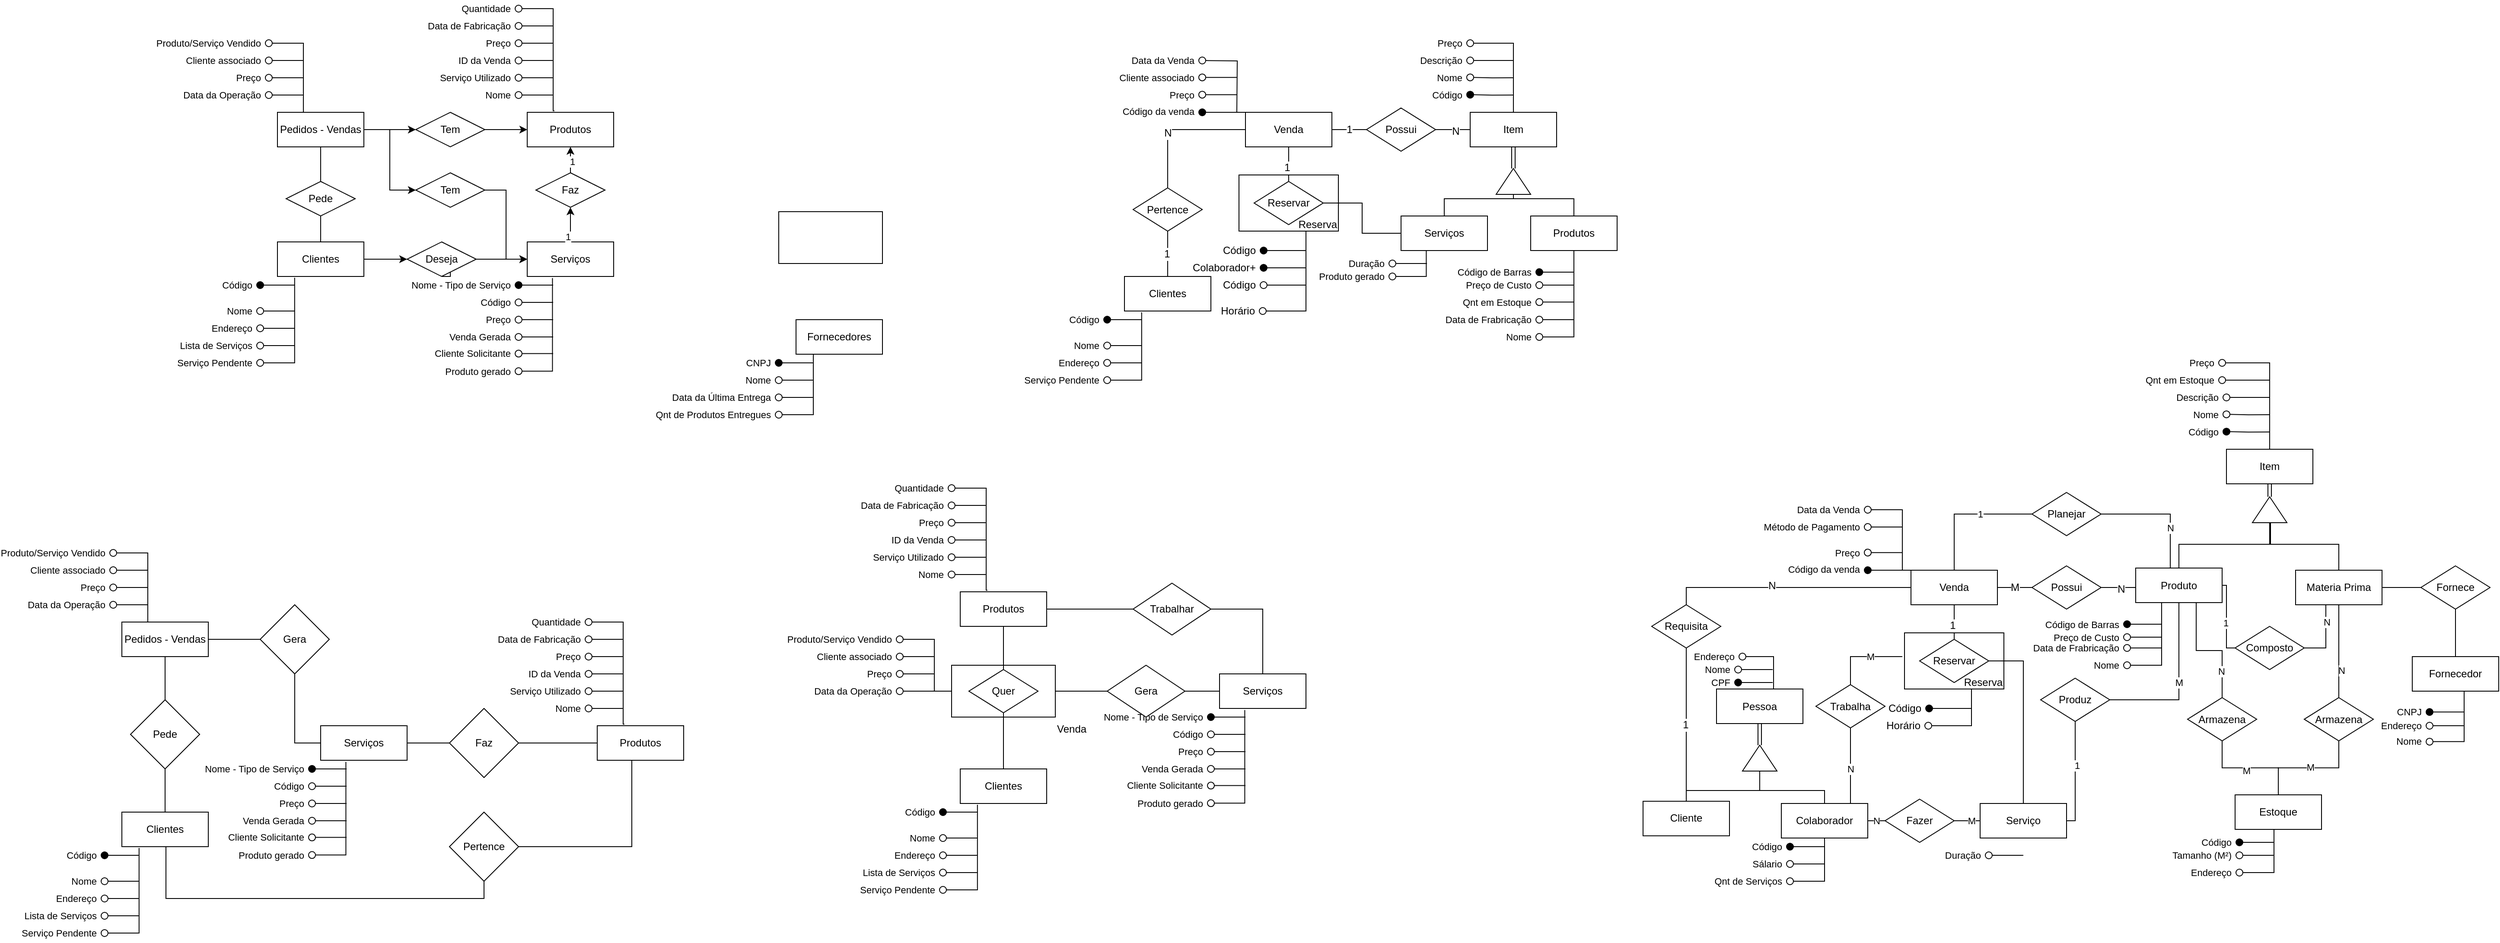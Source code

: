 <mxfile version="24.7.17">
  <diagram name="Página-1" id="b5iVLBa4sNV4mWeKparv">
    <mxGraphModel dx="3212" dy="1058" grid="1" gridSize="10" guides="1" tooltips="1" connect="1" arrows="1" fold="1" page="1" pageScale="1" pageWidth="827" pageHeight="1169" background="#ffffff" math="0" shadow="0">
      <root>
        <mxCell id="0" />
        <mxCell id="1" parent="0" />
        <mxCell id="1m8PKxndIE7HYGv8yyJB-43" value="" style="group" parent="1" vertex="1" connectable="0">
          <mxGeometry x="359" y="340" width="110" height="150" as="geometry" />
        </mxCell>
        <mxCell id="1m8PKxndIE7HYGv8yyJB-35" value="Serviços" style="rounded=0;whiteSpace=wrap;html=1;" parent="1m8PKxndIE7HYGv8yyJB-43" vertex="1">
          <mxGeometry x="10" width="100" height="40" as="geometry" />
        </mxCell>
        <mxCell id="1m8PKxndIE7HYGv8yyJB-37" value="Nome - Tipo de Serviço" style="html=1;verticalAlign=middle;startArrow=oval;startFill=1;endArrow=none;startSize=8;rounded=0;endFill=0;edgeStyle=orthogonalEdgeStyle;spacingLeft=0;spacingRight=0;spacingBottom=0;spacing=0;spacingTop=0;labelPosition=left;verticalLabelPosition=middle;align=right;" parent="1m8PKxndIE7HYGv8yyJB-43" edge="1">
          <mxGeometry x="-1" y="-10" width="60" relative="1" as="geometry">
            <mxPoint y="50" as="sourcePoint" />
            <mxPoint x="40" y="50" as="targetPoint" />
            <mxPoint x="-10" y="-10" as="offset" />
          </mxGeometry>
        </mxCell>
        <mxCell id="1m8PKxndIE7HYGv8yyJB-38" value="Código" style="html=1;verticalAlign=middle;startArrow=oval;startFill=0;endArrow=none;startSize=8;rounded=0;endFill=0;edgeStyle=orthogonalEdgeStyle;spacingLeft=0;spacingRight=0;spacingBottom=0;spacing=0;spacingTop=0;labelPosition=left;verticalLabelPosition=middle;align=right;" parent="1m8PKxndIE7HYGv8yyJB-43" edge="1">
          <mxGeometry x="-1" y="-10" width="60" relative="1" as="geometry">
            <mxPoint y="70" as="sourcePoint" />
            <mxPoint x="40" y="70" as="targetPoint" />
            <mxPoint x="-10" y="-10" as="offset" />
          </mxGeometry>
        </mxCell>
        <mxCell id="1m8PKxndIE7HYGv8yyJB-39" value="Preço" style="html=1;verticalAlign=middle;startArrow=oval;startFill=0;endArrow=none;startSize=8;rounded=0;endFill=0;edgeStyle=orthogonalEdgeStyle;spacingLeft=0;spacingRight=0;spacingBottom=0;spacing=0;spacingTop=0;labelPosition=left;verticalLabelPosition=middle;align=right;" parent="1m8PKxndIE7HYGv8yyJB-43" edge="1">
          <mxGeometry x="-1" y="-10" width="60" relative="1" as="geometry">
            <mxPoint y="90" as="sourcePoint" />
            <mxPoint x="40" y="90" as="targetPoint" />
            <mxPoint x="-10" y="-10" as="offset" />
          </mxGeometry>
        </mxCell>
        <mxCell id="1m8PKxndIE7HYGv8yyJB-40" value="Venda Gerada" style="html=1;verticalAlign=middle;startArrow=oval;startFill=0;endArrow=none;startSize=8;rounded=0;endFill=0;edgeStyle=orthogonalEdgeStyle;spacingLeft=0;spacingRight=0;spacingBottom=0;spacing=0;spacingTop=0;labelPosition=left;verticalLabelPosition=middle;align=right;" parent="1m8PKxndIE7HYGv8yyJB-43" edge="1">
          <mxGeometry x="-1" y="-10" width="60" relative="1" as="geometry">
            <mxPoint y="110" as="sourcePoint" />
            <mxPoint x="40" y="110" as="targetPoint" />
            <mxPoint x="-10" y="-10" as="offset" />
          </mxGeometry>
        </mxCell>
        <mxCell id="1m8PKxndIE7HYGv8yyJB-41" value="Cliente Solicitante" style="html=1;verticalAlign=middle;startArrow=oval;startFill=0;endArrow=none;startSize=8;rounded=0;endFill=0;edgeStyle=orthogonalEdgeStyle;spacingLeft=0;spacingRight=0;spacingBottom=0;spacing=0;spacingTop=0;labelPosition=left;verticalLabelPosition=middle;align=right;" parent="1m8PKxndIE7HYGv8yyJB-43" edge="1">
          <mxGeometry x="-1" y="-10" width="60" relative="1" as="geometry">
            <mxPoint y="129.29" as="sourcePoint" />
            <mxPoint x="40" y="129.29" as="targetPoint" />
            <mxPoint x="-10" y="-10" as="offset" />
          </mxGeometry>
        </mxCell>
        <mxCell id="1m8PKxndIE7HYGv8yyJB-42" value="Produto gerado" style="html=1;verticalAlign=middle;startArrow=oval;startFill=0;endArrow=none;startSize=8;rounded=0;endFill=0;edgeStyle=orthogonalEdgeStyle;spacingLeft=0;spacingRight=0;spacingBottom=0;spacing=0;spacingTop=0;labelPosition=left;verticalLabelPosition=middle;align=right;entryX=0.292;entryY=1.046;entryDx=0;entryDy=0;entryPerimeter=0;" parent="1m8PKxndIE7HYGv8yyJB-43" target="1m8PKxndIE7HYGv8yyJB-35" edge="1">
          <mxGeometry x="-1" y="-10" width="60" relative="1" as="geometry">
            <mxPoint y="149.64" as="sourcePoint" />
            <mxPoint x="40" y="149.64" as="targetPoint" />
            <mxPoint x="-10" y="-10" as="offset" />
            <Array as="points">
              <mxPoint x="39" y="150" />
            </Array>
          </mxGeometry>
        </mxCell>
        <mxCell id="1m8PKxndIE7HYGv8yyJB-44" value="" style="group" parent="1" vertex="1" connectable="0">
          <mxGeometry x="60" y="340" width="120" height="140" as="geometry" />
        </mxCell>
        <mxCell id="1m8PKxndIE7HYGv8yyJB-5" value="Clientes" style="rounded=0;whiteSpace=wrap;html=1;" parent="1m8PKxndIE7HYGv8yyJB-44" vertex="1">
          <mxGeometry x="20" width="100" height="40" as="geometry" />
        </mxCell>
        <mxCell id="1m8PKxndIE7HYGv8yyJB-9" value="Nome" style="html=1;verticalAlign=middle;startArrow=oval;startFill=0;endArrow=none;startSize=8;rounded=0;endFill=0;edgeStyle=orthogonalEdgeStyle;spacingLeft=0;spacingRight=0;spacingBottom=0;spacing=0;spacingTop=0;labelPosition=left;verticalLabelPosition=middle;align=right;" parent="1m8PKxndIE7HYGv8yyJB-44" edge="1">
          <mxGeometry x="-1" y="-10" width="60" relative="1" as="geometry">
            <mxPoint y="80" as="sourcePoint" />
            <mxPoint x="40" y="80" as="targetPoint" />
            <mxPoint x="-10" y="-10" as="offset" />
          </mxGeometry>
        </mxCell>
        <mxCell id="1m8PKxndIE7HYGv8yyJB-10" value="Endereço" style="html=1;verticalAlign=middle;startArrow=oval;startFill=0;endArrow=none;startSize=8;rounded=0;endFill=0;edgeStyle=orthogonalEdgeStyle;spacingLeft=0;spacingRight=0;spacingBottom=0;spacing=0;spacingTop=0;labelPosition=left;verticalLabelPosition=middle;align=right;" parent="1m8PKxndIE7HYGv8yyJB-44" edge="1">
          <mxGeometry x="-1" y="-10" width="60" relative="1" as="geometry">
            <mxPoint y="100" as="sourcePoint" />
            <mxPoint x="40" y="100" as="targetPoint" />
            <mxPoint x="-10" y="-10" as="offset" />
          </mxGeometry>
        </mxCell>
        <mxCell id="1m8PKxndIE7HYGv8yyJB-11" value="Código" style="html=1;verticalAlign=middle;startArrow=oval;startFill=1;endArrow=none;startSize=8;rounded=0;endFill=0;edgeStyle=orthogonalEdgeStyle;spacingLeft=0;spacingRight=0;spacingBottom=0;spacing=0;spacingTop=0;labelPosition=left;verticalLabelPosition=middle;align=right;" parent="1m8PKxndIE7HYGv8yyJB-44" edge="1">
          <mxGeometry x="-1" y="-10" width="60" relative="1" as="geometry">
            <mxPoint y="50" as="sourcePoint" />
            <mxPoint x="40" y="50" as="targetPoint" />
            <mxPoint x="-10" y="-10" as="offset" />
          </mxGeometry>
        </mxCell>
        <mxCell id="1m8PKxndIE7HYGv8yyJB-12" value="Lista de Serviços" style="html=1;verticalAlign=middle;startArrow=oval;startFill=0;endArrow=none;startSize=8;rounded=0;endFill=0;edgeStyle=orthogonalEdgeStyle;spacingLeft=0;spacingRight=0;spacingBottom=0;spacing=0;spacingTop=0;labelPosition=left;verticalLabelPosition=middle;align=right;" parent="1m8PKxndIE7HYGv8yyJB-44" edge="1">
          <mxGeometry x="-1" y="-10" width="60" relative="1" as="geometry">
            <mxPoint y="120" as="sourcePoint" />
            <mxPoint x="40" y="120" as="targetPoint" />
            <mxPoint x="-10" y="-10" as="offset" />
          </mxGeometry>
        </mxCell>
        <mxCell id="1m8PKxndIE7HYGv8yyJB-13" value="Serviço Pendente" style="html=1;verticalAlign=middle;startArrow=oval;startFill=0;endArrow=none;startSize=8;rounded=0;endFill=0;edgeStyle=orthogonalEdgeStyle;spacingLeft=0;spacingRight=0;spacingBottom=0;spacing=0;spacingTop=0;labelPosition=left;verticalLabelPosition=middle;align=right;entryX=0.199;entryY=1.038;entryDx=0;entryDy=0;entryPerimeter=0;" parent="1m8PKxndIE7HYGv8yyJB-44" target="1m8PKxndIE7HYGv8yyJB-5" edge="1">
          <mxGeometry x="-1" y="-10" width="60" relative="1" as="geometry">
            <mxPoint y="140" as="sourcePoint" />
            <mxPoint x="40" y="150" as="targetPoint" />
            <mxPoint x="-10" y="-10" as="offset" />
            <Array as="points">
              <mxPoint x="40" y="140" />
            </Array>
          </mxGeometry>
        </mxCell>
        <mxCell id="1m8PKxndIE7HYGv8yyJB-45" value="" style="group" parent="1" vertex="1" connectable="0">
          <mxGeometry x="660" y="430" width="120" height="110" as="geometry" />
        </mxCell>
        <mxCell id="1m8PKxndIE7HYGv8yyJB-15" value="Fornecedores" style="rounded=0;whiteSpace=wrap;html=1;" parent="1m8PKxndIE7HYGv8yyJB-45" vertex="1">
          <mxGeometry x="20" width="100" height="40" as="geometry" />
        </mxCell>
        <mxCell id="1m8PKxndIE7HYGv8yyJB-17" value="CNPJ" style="html=1;verticalAlign=middle;startArrow=oval;startFill=1;endArrow=none;startSize=8;rounded=0;endFill=0;edgeStyle=orthogonalEdgeStyle;spacingLeft=0;spacingRight=0;spacingBottom=0;spacing=0;spacingTop=0;labelPosition=left;verticalLabelPosition=middle;align=right;" parent="1m8PKxndIE7HYGv8yyJB-45" edge="1">
          <mxGeometry x="-1" y="-10" width="60" relative="1" as="geometry">
            <mxPoint y="50" as="sourcePoint" />
            <mxPoint x="40" y="50" as="targetPoint" />
            <mxPoint x="-10" y="-10" as="offset" />
          </mxGeometry>
        </mxCell>
        <mxCell id="1m8PKxndIE7HYGv8yyJB-18" value="Nome" style="html=1;verticalAlign=middle;startArrow=oval;startFill=0;endArrow=none;startSize=8;rounded=0;endFill=0;edgeStyle=orthogonalEdgeStyle;spacingLeft=0;spacingRight=0;spacingBottom=0;spacing=0;spacingTop=0;labelPosition=left;verticalLabelPosition=middle;align=right;" parent="1m8PKxndIE7HYGv8yyJB-45" edge="1">
          <mxGeometry x="-1" y="-10" width="60" relative="1" as="geometry">
            <mxPoint y="70" as="sourcePoint" />
            <mxPoint x="40" y="70" as="targetPoint" />
            <mxPoint x="-10" y="-10" as="offset" />
          </mxGeometry>
        </mxCell>
        <mxCell id="1m8PKxndIE7HYGv8yyJB-19" value="Data da Última Entrega" style="html=1;verticalAlign=middle;startArrow=oval;startFill=0;endArrow=none;startSize=8;rounded=0;endFill=0;edgeStyle=orthogonalEdgeStyle;spacingLeft=0;spacingRight=0;spacingBottom=0;spacing=0;spacingTop=0;labelPosition=left;verticalLabelPosition=middle;align=right;" parent="1m8PKxndIE7HYGv8yyJB-45" edge="1">
          <mxGeometry x="-1" y="-10" width="60" relative="1" as="geometry">
            <mxPoint y="90" as="sourcePoint" />
            <mxPoint x="40" y="90" as="targetPoint" />
            <mxPoint x="-10" y="-10" as="offset" />
          </mxGeometry>
        </mxCell>
        <mxCell id="1m8PKxndIE7HYGv8yyJB-20" value="Qnt de Produtos Entregues" style="html=1;verticalAlign=middle;startArrow=oval;startFill=0;endArrow=none;startSize=8;rounded=0;endFill=0;edgeStyle=orthogonalEdgeStyle;spacingLeft=0;spacingRight=0;spacingBottom=0;spacing=0;spacingTop=0;labelPosition=left;verticalLabelPosition=middle;align=right;entryX=0.5;entryY=1;entryDx=0;entryDy=0;" parent="1m8PKxndIE7HYGv8yyJB-45" target="1m8PKxndIE7HYGv8yyJB-15" edge="1">
          <mxGeometry x="-1" y="-10" width="60" relative="1" as="geometry">
            <mxPoint y="110" as="sourcePoint" />
            <mxPoint x="40" y="110" as="targetPoint" />
            <mxPoint x="-10" y="-10" as="offset" />
            <Array as="points">
              <mxPoint x="40" y="110" />
            </Array>
          </mxGeometry>
        </mxCell>
        <mxCell id="1m8PKxndIE7HYGv8yyJB-46" value="" style="group" parent="1" vertex="1" connectable="0">
          <mxGeometry x="359" y="70" width="110" height="160" as="geometry" />
        </mxCell>
        <mxCell id="1m8PKxndIE7HYGv8yyJB-21" value="Produtos" style="rounded=0;whiteSpace=wrap;html=1;" parent="1m8PKxndIE7HYGv8yyJB-46" vertex="1">
          <mxGeometry x="10" y="120" width="100" height="40" as="geometry" />
        </mxCell>
        <mxCell id="1m8PKxndIE7HYGv8yyJB-22" value="Nome" style="html=1;verticalAlign=middle;startArrow=oval;startFill=0;endArrow=none;startSize=8;rounded=0;endFill=0;edgeStyle=orthogonalEdgeStyle;spacingLeft=0;spacingRight=0;spacingBottom=0;spacing=0;spacingTop=0;labelPosition=left;verticalLabelPosition=middle;align=right;" parent="1m8PKxndIE7HYGv8yyJB-46" edge="1">
          <mxGeometry x="-1" y="-10" width="60" relative="1" as="geometry">
            <mxPoint y="100" as="sourcePoint" />
            <mxPoint x="40" y="100" as="targetPoint" />
            <mxPoint x="-10" y="-10" as="offset" />
          </mxGeometry>
        </mxCell>
        <mxCell id="1m8PKxndIE7HYGv8yyJB-23" value="Serviço Utilizado" style="html=1;verticalAlign=middle;startArrow=oval;startFill=0;endArrow=none;startSize=8;rounded=0;endFill=0;edgeStyle=orthogonalEdgeStyle;spacingLeft=0;spacingRight=0;spacingBottom=0;spacing=0;spacingTop=0;labelPosition=left;verticalLabelPosition=middle;align=right;" parent="1m8PKxndIE7HYGv8yyJB-46" edge="1">
          <mxGeometry x="-1" y="-10" width="60" relative="1" as="geometry">
            <mxPoint y="80" as="sourcePoint" />
            <mxPoint x="40" y="80" as="targetPoint" />
            <mxPoint x="-10" y="-10" as="offset" />
          </mxGeometry>
        </mxCell>
        <mxCell id="1m8PKxndIE7HYGv8yyJB-25" value="ID da Venda" style="html=1;verticalAlign=middle;startArrow=oval;startFill=0;endArrow=none;startSize=8;rounded=0;endFill=0;edgeStyle=orthogonalEdgeStyle;spacingLeft=0;spacingRight=0;spacingBottom=0;spacing=0;spacingTop=0;labelPosition=left;verticalLabelPosition=middle;align=right;" parent="1m8PKxndIE7HYGv8yyJB-46" edge="1">
          <mxGeometry x="-1" y="-10" width="60" relative="1" as="geometry">
            <mxPoint y="60" as="sourcePoint" />
            <mxPoint x="40" y="60" as="targetPoint" />
            <mxPoint x="-10" y="-10" as="offset" />
          </mxGeometry>
        </mxCell>
        <mxCell id="1m8PKxndIE7HYGv8yyJB-26" value="Preço" style="html=1;verticalAlign=middle;startArrow=oval;startFill=0;endArrow=none;startSize=8;rounded=0;endFill=0;edgeStyle=orthogonalEdgeStyle;spacingLeft=0;spacingRight=0;spacingBottom=0;spacing=0;spacingTop=0;labelPosition=left;verticalLabelPosition=middle;align=right;" parent="1m8PKxndIE7HYGv8yyJB-46" edge="1">
          <mxGeometry x="-1" y="-10" width="60" relative="1" as="geometry">
            <mxPoint y="40" as="sourcePoint" />
            <mxPoint x="40" y="40" as="targetPoint" />
            <mxPoint x="-10" y="-10" as="offset" />
          </mxGeometry>
        </mxCell>
        <mxCell id="1m8PKxndIE7HYGv8yyJB-27" value="Data de Fabricação" style="html=1;verticalAlign=middle;startArrow=oval;startFill=0;endArrow=none;startSize=8;rounded=0;endFill=0;edgeStyle=orthogonalEdgeStyle;spacingLeft=0;spacingRight=0;spacingBottom=0;spacing=0;spacingTop=0;labelPosition=left;verticalLabelPosition=middle;align=right;" parent="1m8PKxndIE7HYGv8yyJB-46" edge="1">
          <mxGeometry x="-1" y="-10" width="60" relative="1" as="geometry">
            <mxPoint y="20" as="sourcePoint" />
            <mxPoint x="40" y="20" as="targetPoint" />
            <mxPoint x="-10" y="-10" as="offset" />
          </mxGeometry>
        </mxCell>
        <mxCell id="1m8PKxndIE7HYGv8yyJB-28" value="Quantidade" style="html=1;verticalAlign=middle;startArrow=oval;startFill=0;endArrow=none;startSize=8;rounded=0;endFill=0;edgeStyle=orthogonalEdgeStyle;spacingLeft=0;spacingRight=0;spacingBottom=0;spacing=0;spacingTop=0;labelPosition=left;verticalLabelPosition=middle;align=right;entryX=0.315;entryY=-0.043;entryDx=0;entryDy=0;entryPerimeter=0;" parent="1m8PKxndIE7HYGv8yyJB-46" target="1m8PKxndIE7HYGv8yyJB-21" edge="1">
          <mxGeometry x="-1" y="-10" width="60" relative="1" as="geometry">
            <mxPoint as="sourcePoint" />
            <mxPoint x="40" as="targetPoint" />
            <mxPoint x="-10" y="-10" as="offset" />
            <Array as="points">
              <mxPoint x="40" />
              <mxPoint x="40" y="118" />
            </Array>
          </mxGeometry>
        </mxCell>
        <mxCell id="1m8PKxndIE7HYGv8yyJB-47" value="" style="group" parent="1" vertex="1" connectable="0">
          <mxGeometry x="70" y="110" width="110" height="120" as="geometry" />
        </mxCell>
        <mxCell id="1m8PKxndIE7HYGv8yyJB-29" value="Pedidos - Vendas" style="rounded=0;whiteSpace=wrap;html=1;" parent="1m8PKxndIE7HYGv8yyJB-47" vertex="1">
          <mxGeometry x="10" y="80" width="100" height="40" as="geometry" />
        </mxCell>
        <mxCell id="1m8PKxndIE7HYGv8yyJB-30" value="Data da Operação" style="html=1;verticalAlign=middle;startArrow=oval;startFill=0;endArrow=none;startSize=8;rounded=0;endFill=0;edgeStyle=orthogonalEdgeStyle;spacingLeft=0;spacingRight=0;spacingBottom=0;spacing=0;spacingTop=0;labelPosition=left;verticalLabelPosition=middle;align=right;" parent="1m8PKxndIE7HYGv8yyJB-47" edge="1">
          <mxGeometry x="-1" y="-10" width="60" relative="1" as="geometry">
            <mxPoint y="60" as="sourcePoint" />
            <mxPoint x="40" y="60" as="targetPoint" />
            <mxPoint x="-10" y="-10" as="offset" />
          </mxGeometry>
        </mxCell>
        <mxCell id="1m8PKxndIE7HYGv8yyJB-31" value="Preço" style="html=1;verticalAlign=middle;startArrow=oval;startFill=0;endArrow=none;startSize=8;rounded=0;endFill=0;edgeStyle=orthogonalEdgeStyle;spacingLeft=0;spacingRight=0;spacingBottom=0;spacing=0;spacingTop=0;labelPosition=left;verticalLabelPosition=middle;align=right;" parent="1m8PKxndIE7HYGv8yyJB-47" edge="1">
          <mxGeometry x="-1" y="-10" width="60" relative="1" as="geometry">
            <mxPoint y="40" as="sourcePoint" />
            <mxPoint x="40" y="40" as="targetPoint" />
            <mxPoint x="-10" y="-10" as="offset" />
          </mxGeometry>
        </mxCell>
        <mxCell id="1m8PKxndIE7HYGv8yyJB-32" value="Cliente associado" style="html=1;verticalAlign=middle;startArrow=oval;startFill=0;endArrow=none;startSize=8;rounded=0;endFill=0;edgeStyle=orthogonalEdgeStyle;spacingLeft=0;spacingRight=0;spacingBottom=0;spacing=0;spacingTop=0;labelPosition=left;verticalLabelPosition=middle;align=right;" parent="1m8PKxndIE7HYGv8yyJB-47" edge="1">
          <mxGeometry x="-1" y="-10" width="60" relative="1" as="geometry">
            <mxPoint y="20" as="sourcePoint" />
            <mxPoint x="40" y="20" as="targetPoint" />
            <mxPoint x="-10" y="-10" as="offset" />
          </mxGeometry>
        </mxCell>
        <mxCell id="1m8PKxndIE7HYGv8yyJB-33" value="Produto/Serviço Vendido" style="html=1;verticalAlign=middle;startArrow=oval;startFill=0;endArrow=none;startSize=8;rounded=0;endFill=0;edgeStyle=orthogonalEdgeStyle;spacingLeft=0;spacingRight=0;spacingBottom=0;spacing=0;spacingTop=0;labelPosition=left;verticalLabelPosition=middle;align=right;entryX=0.25;entryY=0;entryDx=0;entryDy=0;" parent="1m8PKxndIE7HYGv8yyJB-47" target="1m8PKxndIE7HYGv8yyJB-29" edge="1">
          <mxGeometry x="-1" y="-10" width="60" relative="1" as="geometry">
            <mxPoint as="sourcePoint" />
            <mxPoint x="50" as="targetPoint" />
            <mxPoint x="-10" y="-10" as="offset" />
            <Array as="points">
              <mxPoint x="40" />
              <mxPoint x="40" y="80" />
            </Array>
          </mxGeometry>
        </mxCell>
        <mxCell id="1m8PKxndIE7HYGv8yyJB-52" style="edgeStyle=orthogonalEdgeStyle;rounded=0;orthogonalLoop=1;jettySize=auto;html=1;exitX=0.5;exitY=0;exitDx=0;exitDy=0;endArrow=none;endFill=0;" parent="1" source="1m8PKxndIE7HYGv8yyJB-48" target="1m8PKxndIE7HYGv8yyJB-29" edge="1">
          <mxGeometry relative="1" as="geometry" />
        </mxCell>
        <mxCell id="1m8PKxndIE7HYGv8yyJB-48" value="Pede" style="rhombus;whiteSpace=wrap;html=1;" parent="1" vertex="1">
          <mxGeometry x="90" y="270" width="80" height="40" as="geometry" />
        </mxCell>
        <mxCell id="1m8PKxndIE7HYGv8yyJB-49" style="edgeStyle=orthogonalEdgeStyle;rounded=0;orthogonalLoop=1;jettySize=auto;html=1;endArrow=none;endFill=0;" parent="1" source="1m8PKxndIE7HYGv8yyJB-5" target="1m8PKxndIE7HYGv8yyJB-48" edge="1">
          <mxGeometry relative="1" as="geometry" />
        </mxCell>
        <mxCell id="1m8PKxndIE7HYGv8yyJB-55" style="edgeStyle=orthogonalEdgeStyle;rounded=0;orthogonalLoop=1;jettySize=auto;html=1;entryX=0;entryY=0.5;entryDx=0;entryDy=0;exitX=0.5;exitY=1;exitDx=0;exitDy=0;" parent="1" source="1m8PKxndIE7HYGv8yyJB-106" target="1m8PKxndIE7HYGv8yyJB-35" edge="1">
          <mxGeometry relative="1" as="geometry">
            <Array as="points">
              <mxPoint x="280" y="360" />
            </Array>
          </mxGeometry>
        </mxCell>
        <mxCell id="1m8PKxndIE7HYGv8yyJB-109" style="edgeStyle=orthogonalEdgeStyle;rounded=0;orthogonalLoop=1;jettySize=auto;html=1;entryX=0;entryY=0.5;entryDx=0;entryDy=0;" parent="1" source="1m8PKxndIE7HYGv8yyJB-53" target="1m8PKxndIE7HYGv8yyJB-35" edge="1">
          <mxGeometry relative="1" as="geometry" />
        </mxCell>
        <mxCell id="1m8PKxndIE7HYGv8yyJB-53" value="Tem" style="rhombus;whiteSpace=wrap;html=1;" parent="1" vertex="1">
          <mxGeometry x="240" y="260" width="80" height="40" as="geometry" />
        </mxCell>
        <mxCell id="1m8PKxndIE7HYGv8yyJB-59" style="edgeStyle=orthogonalEdgeStyle;rounded=0;orthogonalLoop=1;jettySize=auto;html=1;entryX=0;entryY=0.5;entryDx=0;entryDy=0;" parent="1" source="1m8PKxndIE7HYGv8yyJB-54" target="1m8PKxndIE7HYGv8yyJB-21" edge="1">
          <mxGeometry relative="1" as="geometry" />
        </mxCell>
        <mxCell id="1m8PKxndIE7HYGv8yyJB-54" value="Tem" style="rhombus;whiteSpace=wrap;html=1;" parent="1" vertex="1">
          <mxGeometry x="240" y="190" width="80" height="40" as="geometry" />
        </mxCell>
        <mxCell id="1m8PKxndIE7HYGv8yyJB-57" style="edgeStyle=orthogonalEdgeStyle;rounded=0;orthogonalLoop=1;jettySize=auto;html=1;" parent="1" source="1m8PKxndIE7HYGv8yyJB-29" target="1m8PKxndIE7HYGv8yyJB-54" edge="1">
          <mxGeometry relative="1" as="geometry" />
        </mxCell>
        <mxCell id="1m8PKxndIE7HYGv8yyJB-58" style="edgeStyle=orthogonalEdgeStyle;rounded=0;orthogonalLoop=1;jettySize=auto;html=1;entryX=0;entryY=0.5;entryDx=0;entryDy=0;" parent="1" source="1m8PKxndIE7HYGv8yyJB-29" target="1m8PKxndIE7HYGv8yyJB-53" edge="1">
          <mxGeometry relative="1" as="geometry" />
        </mxCell>
        <mxCell id="1m8PKxndIE7HYGv8yyJB-60" value="" style="group" parent="1" vertex="1" connectable="0">
          <mxGeometry x="-120" y="1000" width="120" height="140" as="geometry" />
        </mxCell>
        <mxCell id="1m8PKxndIE7HYGv8yyJB-61" value="Clientes" style="rounded=0;whiteSpace=wrap;html=1;" parent="1m8PKxndIE7HYGv8yyJB-60" vertex="1">
          <mxGeometry x="20" width="100" height="40" as="geometry" />
        </mxCell>
        <mxCell id="1m8PKxndIE7HYGv8yyJB-62" value="Nome" style="html=1;verticalAlign=middle;startArrow=oval;startFill=0;endArrow=none;startSize=8;rounded=0;endFill=0;edgeStyle=orthogonalEdgeStyle;spacingLeft=0;spacingRight=0;spacingBottom=0;spacing=0;spacingTop=0;labelPosition=left;verticalLabelPosition=middle;align=right;" parent="1m8PKxndIE7HYGv8yyJB-60" edge="1">
          <mxGeometry x="-1" y="-10" width="60" relative="1" as="geometry">
            <mxPoint y="80" as="sourcePoint" />
            <mxPoint x="40" y="80" as="targetPoint" />
            <mxPoint x="-10" y="-10" as="offset" />
          </mxGeometry>
        </mxCell>
        <mxCell id="1m8PKxndIE7HYGv8yyJB-63" value="Endereço" style="html=1;verticalAlign=middle;startArrow=oval;startFill=0;endArrow=none;startSize=8;rounded=0;endFill=0;edgeStyle=orthogonalEdgeStyle;spacingLeft=0;spacingRight=0;spacingBottom=0;spacing=0;spacingTop=0;labelPosition=left;verticalLabelPosition=middle;align=right;" parent="1m8PKxndIE7HYGv8yyJB-60" edge="1">
          <mxGeometry x="-1" y="-10" width="60" relative="1" as="geometry">
            <mxPoint y="100" as="sourcePoint" />
            <mxPoint x="40" y="100" as="targetPoint" />
            <mxPoint x="-10" y="-10" as="offset" />
          </mxGeometry>
        </mxCell>
        <mxCell id="1m8PKxndIE7HYGv8yyJB-64" value="Código" style="html=1;verticalAlign=middle;startArrow=oval;startFill=1;endArrow=none;startSize=8;rounded=0;endFill=0;edgeStyle=orthogonalEdgeStyle;spacingLeft=0;spacingRight=0;spacingBottom=0;spacing=0;spacingTop=0;labelPosition=left;verticalLabelPosition=middle;align=right;" parent="1m8PKxndIE7HYGv8yyJB-60" edge="1">
          <mxGeometry x="-1" y="-10" width="60" relative="1" as="geometry">
            <mxPoint y="50" as="sourcePoint" />
            <mxPoint x="40" y="50" as="targetPoint" />
            <mxPoint x="-10" y="-10" as="offset" />
          </mxGeometry>
        </mxCell>
        <mxCell id="1m8PKxndIE7HYGv8yyJB-65" value="Lista de Serviços" style="html=1;verticalAlign=middle;startArrow=oval;startFill=0;endArrow=none;startSize=8;rounded=0;endFill=0;edgeStyle=orthogonalEdgeStyle;spacingLeft=0;spacingRight=0;spacingBottom=0;spacing=0;spacingTop=0;labelPosition=left;verticalLabelPosition=middle;align=right;" parent="1m8PKxndIE7HYGv8yyJB-60" edge="1">
          <mxGeometry x="-1" y="-10" width="60" relative="1" as="geometry">
            <mxPoint y="120" as="sourcePoint" />
            <mxPoint x="40" y="120" as="targetPoint" />
            <mxPoint x="-10" y="-10" as="offset" />
          </mxGeometry>
        </mxCell>
        <mxCell id="1m8PKxndIE7HYGv8yyJB-66" value="Serviço Pendente" style="html=1;verticalAlign=middle;startArrow=oval;startFill=0;endArrow=none;startSize=8;rounded=0;endFill=0;edgeStyle=orthogonalEdgeStyle;spacingLeft=0;spacingRight=0;spacingBottom=0;spacing=0;spacingTop=0;labelPosition=left;verticalLabelPosition=middle;align=right;entryX=0.199;entryY=1.038;entryDx=0;entryDy=0;entryPerimeter=0;" parent="1m8PKxndIE7HYGv8yyJB-60" target="1m8PKxndIE7HYGv8yyJB-61" edge="1">
          <mxGeometry x="-1" y="-10" width="60" relative="1" as="geometry">
            <mxPoint y="140" as="sourcePoint" />
            <mxPoint x="40" y="150" as="targetPoint" />
            <mxPoint x="-10" y="-10" as="offset" />
            <Array as="points">
              <mxPoint x="40" y="140" />
            </Array>
          </mxGeometry>
        </mxCell>
        <mxCell id="1m8PKxndIE7HYGv8yyJB-67" value="" style="group" parent="1" vertex="1" connectable="0">
          <mxGeometry x="-110" y="700" width="190" height="120" as="geometry" />
        </mxCell>
        <mxCell id="1m8PKxndIE7HYGv8yyJB-68" value="Pedidos - Vendas" style="rounded=0;whiteSpace=wrap;html=1;" parent="1m8PKxndIE7HYGv8yyJB-67" vertex="1">
          <mxGeometry x="10" y="80" width="100" height="40" as="geometry" />
        </mxCell>
        <mxCell id="1m8PKxndIE7HYGv8yyJB-69" value="Data da Operação" style="html=1;verticalAlign=middle;startArrow=oval;startFill=0;endArrow=none;startSize=8;rounded=0;endFill=0;edgeStyle=orthogonalEdgeStyle;spacingLeft=0;spacingRight=0;spacingBottom=0;spacing=0;spacingTop=0;labelPosition=left;verticalLabelPosition=middle;align=right;" parent="1m8PKxndIE7HYGv8yyJB-67" edge="1">
          <mxGeometry x="-1" y="-10" width="60" relative="1" as="geometry">
            <mxPoint y="60" as="sourcePoint" />
            <mxPoint x="40" y="60" as="targetPoint" />
            <mxPoint x="-10" y="-10" as="offset" />
          </mxGeometry>
        </mxCell>
        <mxCell id="1m8PKxndIE7HYGv8yyJB-70" value="Preço" style="html=1;verticalAlign=middle;startArrow=oval;startFill=0;endArrow=none;startSize=8;rounded=0;endFill=0;edgeStyle=orthogonalEdgeStyle;spacingLeft=0;spacingRight=0;spacingBottom=0;spacing=0;spacingTop=0;labelPosition=left;verticalLabelPosition=middle;align=right;" parent="1m8PKxndIE7HYGv8yyJB-67" edge="1">
          <mxGeometry x="-1" y="-10" width="60" relative="1" as="geometry">
            <mxPoint y="40" as="sourcePoint" />
            <mxPoint x="40" y="40" as="targetPoint" />
            <mxPoint x="-10" y="-10" as="offset" />
          </mxGeometry>
        </mxCell>
        <mxCell id="1m8PKxndIE7HYGv8yyJB-71" value="Cliente associado" style="html=1;verticalAlign=middle;startArrow=oval;startFill=0;endArrow=none;startSize=8;rounded=0;endFill=0;edgeStyle=orthogonalEdgeStyle;spacingLeft=0;spacingRight=0;spacingBottom=0;spacing=0;spacingTop=0;labelPosition=left;verticalLabelPosition=middle;align=right;" parent="1m8PKxndIE7HYGv8yyJB-67" edge="1">
          <mxGeometry x="-1" y="-10" width="60" relative="1" as="geometry">
            <mxPoint y="20" as="sourcePoint" />
            <mxPoint x="40" y="20" as="targetPoint" />
            <mxPoint x="-10" y="-10" as="offset" />
          </mxGeometry>
        </mxCell>
        <mxCell id="1m8PKxndIE7HYGv8yyJB-72" value="Produto/Serviço Vendido" style="html=1;verticalAlign=middle;startArrow=oval;startFill=0;endArrow=none;startSize=8;rounded=0;endFill=0;edgeStyle=orthogonalEdgeStyle;spacingLeft=0;spacingRight=0;spacingBottom=0;spacing=0;spacingTop=0;labelPosition=left;verticalLabelPosition=middle;align=right;entryX=0.25;entryY=0;entryDx=0;entryDy=0;" parent="1m8PKxndIE7HYGv8yyJB-67" target="1m8PKxndIE7HYGv8yyJB-68" edge="1">
          <mxGeometry x="-1" y="-10" width="60" relative="1" as="geometry">
            <mxPoint as="sourcePoint" />
            <mxPoint x="50" as="targetPoint" />
            <mxPoint x="-10" y="-10" as="offset" />
            <Array as="points">
              <mxPoint x="40" />
              <mxPoint x="40" y="80" />
            </Array>
          </mxGeometry>
        </mxCell>
        <mxCell id="1m8PKxndIE7HYGv8yyJB-76" style="edgeStyle=orthogonalEdgeStyle;rounded=0;orthogonalLoop=1;jettySize=auto;html=1;entryX=0.5;entryY=1;entryDx=0;entryDy=0;endArrow=none;endFill=0;" parent="1" source="1m8PKxndIE7HYGv8yyJB-73" target="1m8PKxndIE7HYGv8yyJB-68" edge="1">
          <mxGeometry relative="1" as="geometry" />
        </mxCell>
        <mxCell id="1m8PKxndIE7HYGv8yyJB-73" value="Pede" style="rhombus;whiteSpace=wrap;html=1;" parent="1" vertex="1">
          <mxGeometry x="-90" y="870" width="80" height="80" as="geometry" />
        </mxCell>
        <mxCell id="1m8PKxndIE7HYGv8yyJB-75" style="edgeStyle=orthogonalEdgeStyle;rounded=0;orthogonalLoop=1;jettySize=auto;html=1;endArrow=none;endFill=0;" parent="1" source="1m8PKxndIE7HYGv8yyJB-61" target="1m8PKxndIE7HYGv8yyJB-73" edge="1">
          <mxGeometry relative="1" as="geometry" />
        </mxCell>
        <mxCell id="1m8PKxndIE7HYGv8yyJB-77" value="" style="group" parent="1" vertex="1" connectable="0">
          <mxGeometry x="120" y="900" width="110" height="150" as="geometry" />
        </mxCell>
        <mxCell id="1m8PKxndIE7HYGv8yyJB-78" value="Serviços" style="rounded=0;whiteSpace=wrap;html=1;" parent="1m8PKxndIE7HYGv8yyJB-77" vertex="1">
          <mxGeometry x="10" width="100" height="40" as="geometry" />
        </mxCell>
        <mxCell id="1m8PKxndIE7HYGv8yyJB-79" value="Nome - Tipo de Serviço" style="html=1;verticalAlign=middle;startArrow=oval;startFill=1;endArrow=none;startSize=8;rounded=0;endFill=0;edgeStyle=orthogonalEdgeStyle;spacingLeft=0;spacingRight=0;spacingBottom=0;spacing=0;spacingTop=0;labelPosition=left;verticalLabelPosition=middle;align=right;" parent="1m8PKxndIE7HYGv8yyJB-77" edge="1">
          <mxGeometry x="-1" y="-10" width="60" relative="1" as="geometry">
            <mxPoint y="50" as="sourcePoint" />
            <mxPoint x="40" y="50" as="targetPoint" />
            <mxPoint x="-10" y="-10" as="offset" />
          </mxGeometry>
        </mxCell>
        <mxCell id="1m8PKxndIE7HYGv8yyJB-80" value="Código" style="html=1;verticalAlign=middle;startArrow=oval;startFill=0;endArrow=none;startSize=8;rounded=0;endFill=0;edgeStyle=orthogonalEdgeStyle;spacingLeft=0;spacingRight=0;spacingBottom=0;spacing=0;spacingTop=0;labelPosition=left;verticalLabelPosition=middle;align=right;" parent="1m8PKxndIE7HYGv8yyJB-77" edge="1">
          <mxGeometry x="-1" y="-10" width="60" relative="1" as="geometry">
            <mxPoint y="70" as="sourcePoint" />
            <mxPoint x="40" y="70" as="targetPoint" />
            <mxPoint x="-10" y="-10" as="offset" />
          </mxGeometry>
        </mxCell>
        <mxCell id="1m8PKxndIE7HYGv8yyJB-81" value="Preço" style="html=1;verticalAlign=middle;startArrow=oval;startFill=0;endArrow=none;startSize=8;rounded=0;endFill=0;edgeStyle=orthogonalEdgeStyle;spacingLeft=0;spacingRight=0;spacingBottom=0;spacing=0;spacingTop=0;labelPosition=left;verticalLabelPosition=middle;align=right;" parent="1m8PKxndIE7HYGv8yyJB-77" edge="1">
          <mxGeometry x="-1" y="-10" width="60" relative="1" as="geometry">
            <mxPoint y="90" as="sourcePoint" />
            <mxPoint x="40" y="90" as="targetPoint" />
            <mxPoint x="-10" y="-10" as="offset" />
          </mxGeometry>
        </mxCell>
        <mxCell id="1m8PKxndIE7HYGv8yyJB-82" value="Venda Gerada" style="html=1;verticalAlign=middle;startArrow=oval;startFill=0;endArrow=none;startSize=8;rounded=0;endFill=0;edgeStyle=orthogonalEdgeStyle;spacingLeft=0;spacingRight=0;spacingBottom=0;spacing=0;spacingTop=0;labelPosition=left;verticalLabelPosition=middle;align=right;" parent="1m8PKxndIE7HYGv8yyJB-77" edge="1">
          <mxGeometry x="-1" y="-10" width="60" relative="1" as="geometry">
            <mxPoint y="110" as="sourcePoint" />
            <mxPoint x="40" y="110" as="targetPoint" />
            <mxPoint x="-10" y="-10" as="offset" />
          </mxGeometry>
        </mxCell>
        <mxCell id="1m8PKxndIE7HYGv8yyJB-83" value="Cliente Solicitante" style="html=1;verticalAlign=middle;startArrow=oval;startFill=0;endArrow=none;startSize=8;rounded=0;endFill=0;edgeStyle=orthogonalEdgeStyle;spacingLeft=0;spacingRight=0;spacingBottom=0;spacing=0;spacingTop=0;labelPosition=left;verticalLabelPosition=middle;align=right;" parent="1m8PKxndIE7HYGv8yyJB-77" edge="1">
          <mxGeometry x="-1" y="-10" width="60" relative="1" as="geometry">
            <mxPoint y="129.29" as="sourcePoint" />
            <mxPoint x="40" y="129.29" as="targetPoint" />
            <mxPoint x="-10" y="-10" as="offset" />
          </mxGeometry>
        </mxCell>
        <mxCell id="1m8PKxndIE7HYGv8yyJB-84" value="Produto gerado" style="html=1;verticalAlign=middle;startArrow=oval;startFill=0;endArrow=none;startSize=8;rounded=0;endFill=0;edgeStyle=orthogonalEdgeStyle;spacingLeft=0;spacingRight=0;spacingBottom=0;spacing=0;spacingTop=0;labelPosition=left;verticalLabelPosition=middle;align=right;entryX=0.292;entryY=1.046;entryDx=0;entryDy=0;entryPerimeter=0;" parent="1m8PKxndIE7HYGv8yyJB-77" target="1m8PKxndIE7HYGv8yyJB-78" edge="1">
          <mxGeometry x="-1" y="-10" width="60" relative="1" as="geometry">
            <mxPoint y="149.64" as="sourcePoint" />
            <mxPoint x="40" y="149.64" as="targetPoint" />
            <mxPoint x="-10" y="-10" as="offset" />
            <Array as="points">
              <mxPoint x="39" y="150" />
            </Array>
          </mxGeometry>
        </mxCell>
        <mxCell id="1m8PKxndIE7HYGv8yyJB-87" style="edgeStyle=orthogonalEdgeStyle;rounded=0;orthogonalLoop=1;jettySize=auto;html=1;entryX=0;entryY=0.5;entryDx=0;entryDy=0;endArrow=none;endFill=0;" parent="1" source="1m8PKxndIE7HYGv8yyJB-85" target="1m8PKxndIE7HYGv8yyJB-78" edge="1">
          <mxGeometry relative="1" as="geometry" />
        </mxCell>
        <mxCell id="1m8PKxndIE7HYGv8yyJB-85" value="Gera" style="rhombus;whiteSpace=wrap;html=1;rounded=0;" parent="1" vertex="1">
          <mxGeometry x="60" y="760" width="80" height="80" as="geometry" />
        </mxCell>
        <mxCell id="1m8PKxndIE7HYGv8yyJB-86" value="" style="edgeStyle=orthogonalEdgeStyle;rounded=0;orthogonalLoop=1;jettySize=auto;html=1;endArrow=none;endFill=0;" parent="1" source="1m8PKxndIE7HYGv8yyJB-68" target="1m8PKxndIE7HYGv8yyJB-85" edge="1">
          <mxGeometry relative="1" as="geometry" />
        </mxCell>
        <mxCell id="1m8PKxndIE7HYGv8yyJB-88" value="" style="group" parent="1" vertex="1" connectable="0">
          <mxGeometry x="440" y="780" width="110" height="160" as="geometry" />
        </mxCell>
        <mxCell id="1m8PKxndIE7HYGv8yyJB-89" value="Produtos" style="rounded=0;whiteSpace=wrap;html=1;" parent="1m8PKxndIE7HYGv8yyJB-88" vertex="1">
          <mxGeometry x="10" y="120" width="100" height="40" as="geometry" />
        </mxCell>
        <mxCell id="1m8PKxndIE7HYGv8yyJB-90" value="Nome" style="html=1;verticalAlign=middle;startArrow=oval;startFill=0;endArrow=none;startSize=8;rounded=0;endFill=0;edgeStyle=orthogonalEdgeStyle;spacingLeft=0;spacingRight=0;spacingBottom=0;spacing=0;spacingTop=0;labelPosition=left;verticalLabelPosition=middle;align=right;" parent="1m8PKxndIE7HYGv8yyJB-88" edge="1">
          <mxGeometry x="-1" y="-10" width="60" relative="1" as="geometry">
            <mxPoint y="100" as="sourcePoint" />
            <mxPoint x="40" y="100" as="targetPoint" />
            <mxPoint x="-10" y="-10" as="offset" />
          </mxGeometry>
        </mxCell>
        <mxCell id="1m8PKxndIE7HYGv8yyJB-91" value="Serviço Utilizado" style="html=1;verticalAlign=middle;startArrow=oval;startFill=0;endArrow=none;startSize=8;rounded=0;endFill=0;edgeStyle=orthogonalEdgeStyle;spacingLeft=0;spacingRight=0;spacingBottom=0;spacing=0;spacingTop=0;labelPosition=left;verticalLabelPosition=middle;align=right;" parent="1m8PKxndIE7HYGv8yyJB-88" edge="1">
          <mxGeometry x="-1" y="-10" width="60" relative="1" as="geometry">
            <mxPoint y="80" as="sourcePoint" />
            <mxPoint x="40" y="80" as="targetPoint" />
            <mxPoint x="-10" y="-10" as="offset" />
          </mxGeometry>
        </mxCell>
        <mxCell id="1m8PKxndIE7HYGv8yyJB-92" value="ID da Venda" style="html=1;verticalAlign=middle;startArrow=oval;startFill=0;endArrow=none;startSize=8;rounded=0;endFill=0;edgeStyle=orthogonalEdgeStyle;spacingLeft=0;spacingRight=0;spacingBottom=0;spacing=0;spacingTop=0;labelPosition=left;verticalLabelPosition=middle;align=right;" parent="1m8PKxndIE7HYGv8yyJB-88" edge="1">
          <mxGeometry x="-1" y="-10" width="60" relative="1" as="geometry">
            <mxPoint y="60" as="sourcePoint" />
            <mxPoint x="40" y="60" as="targetPoint" />
            <mxPoint x="-10" y="-10" as="offset" />
          </mxGeometry>
        </mxCell>
        <mxCell id="1m8PKxndIE7HYGv8yyJB-93" value="Preço" style="html=1;verticalAlign=middle;startArrow=oval;startFill=0;endArrow=none;startSize=8;rounded=0;endFill=0;edgeStyle=orthogonalEdgeStyle;spacingLeft=0;spacingRight=0;spacingBottom=0;spacing=0;spacingTop=0;labelPosition=left;verticalLabelPosition=middle;align=right;" parent="1m8PKxndIE7HYGv8yyJB-88" edge="1">
          <mxGeometry x="-1" y="-10" width="60" relative="1" as="geometry">
            <mxPoint y="40" as="sourcePoint" />
            <mxPoint x="40" y="40" as="targetPoint" />
            <mxPoint x="-10" y="-10" as="offset" />
          </mxGeometry>
        </mxCell>
        <mxCell id="1m8PKxndIE7HYGv8yyJB-94" value="Data de Fabricação" style="html=1;verticalAlign=middle;startArrow=oval;startFill=0;endArrow=none;startSize=8;rounded=0;endFill=0;edgeStyle=orthogonalEdgeStyle;spacingLeft=0;spacingRight=0;spacingBottom=0;spacing=0;spacingTop=0;labelPosition=left;verticalLabelPosition=middle;align=right;" parent="1m8PKxndIE7HYGv8yyJB-88" edge="1">
          <mxGeometry x="-1" y="-10" width="60" relative="1" as="geometry">
            <mxPoint y="20" as="sourcePoint" />
            <mxPoint x="40" y="20" as="targetPoint" />
            <mxPoint x="-10" y="-10" as="offset" />
          </mxGeometry>
        </mxCell>
        <mxCell id="1m8PKxndIE7HYGv8yyJB-95" value="Quantidade" style="html=1;verticalAlign=middle;startArrow=oval;startFill=0;endArrow=none;startSize=8;rounded=0;endFill=0;edgeStyle=orthogonalEdgeStyle;spacingLeft=0;spacingRight=0;spacingBottom=0;spacing=0;spacingTop=0;labelPosition=left;verticalLabelPosition=middle;align=right;entryX=0.315;entryY=-0.043;entryDx=0;entryDy=0;entryPerimeter=0;" parent="1m8PKxndIE7HYGv8yyJB-88" target="1m8PKxndIE7HYGv8yyJB-89" edge="1">
          <mxGeometry x="-1" y="-10" width="60" relative="1" as="geometry">
            <mxPoint as="sourcePoint" />
            <mxPoint x="40" as="targetPoint" />
            <mxPoint x="-10" y="-10" as="offset" />
            <Array as="points">
              <mxPoint x="40" />
              <mxPoint x="40" y="118" />
            </Array>
          </mxGeometry>
        </mxCell>
        <mxCell id="1m8PKxndIE7HYGv8yyJB-100" style="edgeStyle=orthogonalEdgeStyle;rounded=0;orthogonalLoop=1;jettySize=auto;html=1;entryX=0;entryY=0.5;entryDx=0;entryDy=0;endArrow=none;endFill=0;" parent="1" source="1m8PKxndIE7HYGv8yyJB-98" target="1m8PKxndIE7HYGv8yyJB-89" edge="1">
          <mxGeometry relative="1" as="geometry" />
        </mxCell>
        <mxCell id="1m8PKxndIE7HYGv8yyJB-98" value="Faz" style="rhombus;whiteSpace=wrap;html=1;" parent="1" vertex="1">
          <mxGeometry x="279" y="880" width="80" height="80" as="geometry" />
        </mxCell>
        <mxCell id="1m8PKxndIE7HYGv8yyJB-99" style="edgeStyle=orthogonalEdgeStyle;rounded=0;orthogonalLoop=1;jettySize=auto;html=1;entryX=0;entryY=0.5;entryDx=0;entryDy=0;endArrow=none;endFill=0;" parent="1" source="1m8PKxndIE7HYGv8yyJB-78" target="1m8PKxndIE7HYGv8yyJB-98" edge="1">
          <mxGeometry relative="1" as="geometry" />
        </mxCell>
        <mxCell id="1m8PKxndIE7HYGv8yyJB-103" style="edgeStyle=orthogonalEdgeStyle;rounded=0;orthogonalLoop=1;jettySize=auto;html=1;exitX=0.5;exitY=1;exitDx=0;exitDy=0;endArrow=none;endFill=0;" parent="1" source="1m8PKxndIE7HYGv8yyJB-101" edge="1">
          <mxGeometry relative="1" as="geometry">
            <mxPoint x="230" y="1060" as="sourcePoint" />
            <mxPoint x="-49" y="1040" as="targetPoint" />
            <Array as="points">
              <mxPoint x="319" y="1100" />
              <mxPoint x="-49" y="1100" />
            </Array>
          </mxGeometry>
        </mxCell>
        <mxCell id="1m8PKxndIE7HYGv8yyJB-101" value="Pertence" style="rhombus;whiteSpace=wrap;html=1;" parent="1" vertex="1">
          <mxGeometry x="279" y="1000" width="80" height="80" as="geometry" />
        </mxCell>
        <mxCell id="1m8PKxndIE7HYGv8yyJB-102" style="edgeStyle=orthogonalEdgeStyle;rounded=0;orthogonalLoop=1;jettySize=auto;html=1;entryX=1;entryY=0.5;entryDx=0;entryDy=0;endArrow=none;endFill=0;" parent="1" source="1m8PKxndIE7HYGv8yyJB-89" target="1m8PKxndIE7HYGv8yyJB-101" edge="1">
          <mxGeometry relative="1" as="geometry">
            <Array as="points">
              <mxPoint x="490" y="1040" />
            </Array>
          </mxGeometry>
        </mxCell>
        <mxCell id="1m8PKxndIE7HYGv8yyJB-111" style="edgeStyle=orthogonalEdgeStyle;rounded=0;orthogonalLoop=1;jettySize=auto;html=1;" parent="1" source="1m8PKxndIE7HYGv8yyJB-108" target="1m8PKxndIE7HYGv8yyJB-21" edge="1">
          <mxGeometry relative="1" as="geometry" />
        </mxCell>
        <mxCell id="1m8PKxndIE7HYGv8yyJB-113" value="1" style="edgeLabel;html=1;align=center;verticalAlign=middle;resizable=0;points=[];" parent="1m8PKxndIE7HYGv8yyJB-111" vertex="1" connectable="0">
          <mxGeometry x="0.083" y="2" relative="1" as="geometry">
            <mxPoint as="offset" />
          </mxGeometry>
        </mxCell>
        <mxCell id="1m8PKxndIE7HYGv8yyJB-108" value="Faz" style="rhombus;whiteSpace=wrap;html=1;" parent="1" vertex="1">
          <mxGeometry x="379" y="260" width="80" height="40" as="geometry" />
        </mxCell>
        <mxCell id="1m8PKxndIE7HYGv8yyJB-110" style="edgeStyle=orthogonalEdgeStyle;rounded=0;orthogonalLoop=1;jettySize=auto;html=1;entryX=0.5;entryY=1;entryDx=0;entryDy=0;" parent="1" source="1m8PKxndIE7HYGv8yyJB-35" target="1m8PKxndIE7HYGv8yyJB-108" edge="1">
          <mxGeometry relative="1" as="geometry" />
        </mxCell>
        <mxCell id="1m8PKxndIE7HYGv8yyJB-112" value="1" style="edgeLabel;html=1;align=center;verticalAlign=middle;resizable=0;points=[];" parent="1m8PKxndIE7HYGv8yyJB-110" vertex="1" connectable="0">
          <mxGeometry x="-0.667" y="3" relative="1" as="geometry">
            <mxPoint as="offset" />
          </mxGeometry>
        </mxCell>
        <mxCell id="1m8PKxndIE7HYGv8yyJB-114" value="" style="edgeStyle=orthogonalEdgeStyle;rounded=0;orthogonalLoop=1;jettySize=auto;html=1;" parent="1" source="1m8PKxndIE7HYGv8yyJB-5" target="1m8PKxndIE7HYGv8yyJB-106" edge="1">
          <mxGeometry relative="1" as="geometry">
            <mxPoint x="180" y="360" as="sourcePoint" />
            <mxPoint x="270" y="360" as="targetPoint" />
          </mxGeometry>
        </mxCell>
        <mxCell id="1m8PKxndIE7HYGv8yyJB-106" value="Deseja" style="rhombus;whiteSpace=wrap;html=1;" parent="1" vertex="1">
          <mxGeometry x="230" y="340" width="80" height="40" as="geometry" />
        </mxCell>
        <mxCell id="1m8PKxndIE7HYGv8yyJB-115" value="" style="group" parent="1" vertex="1" connectable="0">
          <mxGeometry x="850" y="950" width="120" height="140" as="geometry" />
        </mxCell>
        <mxCell id="1m8PKxndIE7HYGv8yyJB-116" value="Clientes" style="rounded=0;whiteSpace=wrap;html=1;" parent="1m8PKxndIE7HYGv8yyJB-115" vertex="1">
          <mxGeometry x="20" width="100" height="40" as="geometry" />
        </mxCell>
        <mxCell id="1m8PKxndIE7HYGv8yyJB-117" value="Nome" style="html=1;verticalAlign=middle;startArrow=oval;startFill=0;endArrow=none;startSize=8;rounded=0;endFill=0;edgeStyle=orthogonalEdgeStyle;spacingLeft=0;spacingRight=0;spacingBottom=0;spacing=0;spacingTop=0;labelPosition=left;verticalLabelPosition=middle;align=right;" parent="1m8PKxndIE7HYGv8yyJB-115" edge="1">
          <mxGeometry x="-1" y="-10" width="60" relative="1" as="geometry">
            <mxPoint y="80" as="sourcePoint" />
            <mxPoint x="40" y="80" as="targetPoint" />
            <mxPoint x="-10" y="-10" as="offset" />
          </mxGeometry>
        </mxCell>
        <mxCell id="1m8PKxndIE7HYGv8yyJB-118" value="Endereço" style="html=1;verticalAlign=middle;startArrow=oval;startFill=0;endArrow=none;startSize=8;rounded=0;endFill=0;edgeStyle=orthogonalEdgeStyle;spacingLeft=0;spacingRight=0;spacingBottom=0;spacing=0;spacingTop=0;labelPosition=left;verticalLabelPosition=middle;align=right;" parent="1m8PKxndIE7HYGv8yyJB-115" edge="1">
          <mxGeometry x="-1" y="-10" width="60" relative="1" as="geometry">
            <mxPoint y="100" as="sourcePoint" />
            <mxPoint x="40" y="100" as="targetPoint" />
            <mxPoint x="-10" y="-10" as="offset" />
          </mxGeometry>
        </mxCell>
        <mxCell id="1m8PKxndIE7HYGv8yyJB-119" value="Código" style="html=1;verticalAlign=middle;startArrow=oval;startFill=1;endArrow=none;startSize=8;rounded=0;endFill=0;edgeStyle=orthogonalEdgeStyle;spacingLeft=0;spacingRight=0;spacingBottom=0;spacing=0;spacingTop=0;labelPosition=left;verticalLabelPosition=middle;align=right;" parent="1m8PKxndIE7HYGv8yyJB-115" edge="1">
          <mxGeometry x="-1" y="-10" width="60" relative="1" as="geometry">
            <mxPoint y="50" as="sourcePoint" />
            <mxPoint x="40" y="50" as="targetPoint" />
            <mxPoint x="-10" y="-10" as="offset" />
          </mxGeometry>
        </mxCell>
        <mxCell id="1m8PKxndIE7HYGv8yyJB-120" value="Lista de Serviços" style="html=1;verticalAlign=middle;startArrow=oval;startFill=0;endArrow=none;startSize=8;rounded=0;endFill=0;edgeStyle=orthogonalEdgeStyle;spacingLeft=0;spacingRight=0;spacingBottom=0;spacing=0;spacingTop=0;labelPosition=left;verticalLabelPosition=middle;align=right;" parent="1m8PKxndIE7HYGv8yyJB-115" edge="1">
          <mxGeometry x="-1" y="-10" width="60" relative="1" as="geometry">
            <mxPoint y="120" as="sourcePoint" />
            <mxPoint x="40" y="120" as="targetPoint" />
            <mxPoint x="-10" y="-10" as="offset" />
          </mxGeometry>
        </mxCell>
        <mxCell id="1m8PKxndIE7HYGv8yyJB-121" value="Serviço Pendente" style="html=1;verticalAlign=middle;startArrow=oval;startFill=0;endArrow=none;startSize=8;rounded=0;endFill=0;edgeStyle=orthogonalEdgeStyle;spacingLeft=0;spacingRight=0;spacingBottom=0;spacing=0;spacingTop=0;labelPosition=left;verticalLabelPosition=middle;align=right;entryX=0.199;entryY=1.038;entryDx=0;entryDy=0;entryPerimeter=0;" parent="1m8PKxndIE7HYGv8yyJB-115" target="1m8PKxndIE7HYGv8yyJB-116" edge="1">
          <mxGeometry x="-1" y="-10" width="60" relative="1" as="geometry">
            <mxPoint y="140" as="sourcePoint" />
            <mxPoint x="40" y="150" as="targetPoint" />
            <mxPoint x="-10" y="-10" as="offset" />
            <Array as="points">
              <mxPoint x="40" y="140" />
            </Array>
          </mxGeometry>
        </mxCell>
        <mxCell id="1m8PKxndIE7HYGv8yyJB-122" value="" style="group" parent="1" vertex="1" connectable="0">
          <mxGeometry x="720" y="690" width="250" height="120" as="geometry" />
        </mxCell>
        <mxCell id="1m8PKxndIE7HYGv8yyJB-142" value="" style="group" parent="1m8PKxndIE7HYGv8yyJB-122" vertex="1" connectable="0">
          <mxGeometry x="140" y="-65" width="110" height="160" as="geometry" />
        </mxCell>
        <mxCell id="1m8PKxndIE7HYGv8yyJB-143" value="Produtos" style="rounded=0;whiteSpace=wrap;html=1;" parent="1m8PKxndIE7HYGv8yyJB-142" vertex="1">
          <mxGeometry x="10" y="120" width="100" height="40" as="geometry" />
        </mxCell>
        <mxCell id="1m8PKxndIE7HYGv8yyJB-144" value="Nome" style="html=1;verticalAlign=middle;startArrow=oval;startFill=0;endArrow=none;startSize=8;rounded=0;endFill=0;edgeStyle=orthogonalEdgeStyle;spacingLeft=0;spacingRight=0;spacingBottom=0;spacing=0;spacingTop=0;labelPosition=left;verticalLabelPosition=middle;align=right;" parent="1m8PKxndIE7HYGv8yyJB-142" edge="1">
          <mxGeometry x="-1" y="-10" width="60" relative="1" as="geometry">
            <mxPoint y="100" as="sourcePoint" />
            <mxPoint x="40" y="100" as="targetPoint" />
            <mxPoint x="-10" y="-10" as="offset" />
          </mxGeometry>
        </mxCell>
        <mxCell id="1m8PKxndIE7HYGv8yyJB-145" value="Serviço Utilizado" style="html=1;verticalAlign=middle;startArrow=oval;startFill=0;endArrow=none;startSize=8;rounded=0;endFill=0;edgeStyle=orthogonalEdgeStyle;spacingLeft=0;spacingRight=0;spacingBottom=0;spacing=0;spacingTop=0;labelPosition=left;verticalLabelPosition=middle;align=right;" parent="1m8PKxndIE7HYGv8yyJB-142" edge="1">
          <mxGeometry x="-1" y="-10" width="60" relative="1" as="geometry">
            <mxPoint y="80" as="sourcePoint" />
            <mxPoint x="40" y="80" as="targetPoint" />
            <mxPoint x="-10" y="-10" as="offset" />
          </mxGeometry>
        </mxCell>
        <mxCell id="1m8PKxndIE7HYGv8yyJB-146" value="ID da Venda" style="html=1;verticalAlign=middle;startArrow=oval;startFill=0;endArrow=none;startSize=8;rounded=0;endFill=0;edgeStyle=orthogonalEdgeStyle;spacingLeft=0;spacingRight=0;spacingBottom=0;spacing=0;spacingTop=0;labelPosition=left;verticalLabelPosition=middle;align=right;" parent="1m8PKxndIE7HYGv8yyJB-142" edge="1">
          <mxGeometry x="-1" y="-10" width="60" relative="1" as="geometry">
            <mxPoint y="60" as="sourcePoint" />
            <mxPoint x="40" y="60" as="targetPoint" />
            <mxPoint x="-10" y="-10" as="offset" />
          </mxGeometry>
        </mxCell>
        <mxCell id="1m8PKxndIE7HYGv8yyJB-147" value="Preço" style="html=1;verticalAlign=middle;startArrow=oval;startFill=0;endArrow=none;startSize=8;rounded=0;endFill=0;edgeStyle=orthogonalEdgeStyle;spacingLeft=0;spacingRight=0;spacingBottom=0;spacing=0;spacingTop=0;labelPosition=left;verticalLabelPosition=middle;align=right;" parent="1m8PKxndIE7HYGv8yyJB-142" edge="1">
          <mxGeometry x="-1" y="-10" width="60" relative="1" as="geometry">
            <mxPoint y="40" as="sourcePoint" />
            <mxPoint x="40" y="40" as="targetPoint" />
            <mxPoint x="-10" y="-10" as="offset" />
          </mxGeometry>
        </mxCell>
        <mxCell id="1m8PKxndIE7HYGv8yyJB-148" value="Data de Fabricação" style="html=1;verticalAlign=middle;startArrow=oval;startFill=0;endArrow=none;startSize=8;rounded=0;endFill=0;edgeStyle=orthogonalEdgeStyle;spacingLeft=0;spacingRight=0;spacingBottom=0;spacing=0;spacingTop=0;labelPosition=left;verticalLabelPosition=middle;align=right;" parent="1m8PKxndIE7HYGv8yyJB-142" edge="1">
          <mxGeometry x="-1" y="-10" width="60" relative="1" as="geometry">
            <mxPoint y="20" as="sourcePoint" />
            <mxPoint x="40" y="20" as="targetPoint" />
            <mxPoint x="-10" y="-10" as="offset" />
          </mxGeometry>
        </mxCell>
        <mxCell id="1m8PKxndIE7HYGv8yyJB-149" value="Quantidade" style="html=1;verticalAlign=middle;startArrow=oval;startFill=0;endArrow=none;startSize=8;rounded=0;endFill=0;edgeStyle=orthogonalEdgeStyle;spacingLeft=0;spacingRight=0;spacingBottom=0;spacing=0;spacingTop=0;labelPosition=left;verticalLabelPosition=middle;align=right;entryX=0.315;entryY=-0.043;entryDx=0;entryDy=0;entryPerimeter=0;" parent="1m8PKxndIE7HYGv8yyJB-142" target="1m8PKxndIE7HYGv8yyJB-143" edge="1">
          <mxGeometry x="-1" y="-10" width="60" relative="1" as="geometry">
            <mxPoint as="sourcePoint" />
            <mxPoint x="40" as="targetPoint" />
            <mxPoint x="-10" y="-10" as="offset" />
            <Array as="points">
              <mxPoint x="40" />
              <mxPoint x="40" y="118" />
            </Array>
          </mxGeometry>
        </mxCell>
        <mxCell id="1m8PKxndIE7HYGv8yyJB-128" style="edgeStyle=orthogonalEdgeStyle;rounded=0;orthogonalLoop=1;jettySize=auto;html=1;endArrow=none;endFill=0;" parent="1" source="1m8PKxndIE7HYGv8yyJB-129" target="1m8PKxndIE7HYGv8yyJB-143" edge="1">
          <mxGeometry relative="1" as="geometry">
            <mxPoint x="920" y="770" as="targetPoint" />
          </mxGeometry>
        </mxCell>
        <mxCell id="1m8PKxndIE7HYGv8yyJB-129" value="Quer" style="rhombus;whiteSpace=wrap;html=1;" parent="1" vertex="1">
          <mxGeometry x="880" y="835" width="80" height="50" as="geometry" />
        </mxCell>
        <mxCell id="1m8PKxndIE7HYGv8yyJB-130" style="edgeStyle=orthogonalEdgeStyle;rounded=0;orthogonalLoop=1;jettySize=auto;html=1;endArrow=none;endFill=0;" parent="1" source="1m8PKxndIE7HYGv8yyJB-116" target="1m8PKxndIE7HYGv8yyJB-129" edge="1">
          <mxGeometry relative="1" as="geometry" />
        </mxCell>
        <mxCell id="1m8PKxndIE7HYGv8yyJB-131" value="" style="group" parent="1" vertex="1" connectable="0">
          <mxGeometry x="1160" y="840" width="110" height="150" as="geometry" />
        </mxCell>
        <mxCell id="1m8PKxndIE7HYGv8yyJB-132" value="Serviços" style="rounded=0;whiteSpace=wrap;html=1;" parent="1m8PKxndIE7HYGv8yyJB-131" vertex="1">
          <mxGeometry x="10" width="100" height="40" as="geometry" />
        </mxCell>
        <mxCell id="1m8PKxndIE7HYGv8yyJB-133" value="Nome - Tipo de Serviço" style="html=1;verticalAlign=middle;startArrow=oval;startFill=1;endArrow=none;startSize=8;rounded=0;endFill=0;edgeStyle=orthogonalEdgeStyle;spacingLeft=0;spacingRight=0;spacingBottom=0;spacing=0;spacingTop=0;labelPosition=left;verticalLabelPosition=middle;align=right;" parent="1m8PKxndIE7HYGv8yyJB-131" edge="1">
          <mxGeometry x="-1" y="-10" width="60" relative="1" as="geometry">
            <mxPoint y="50" as="sourcePoint" />
            <mxPoint x="40" y="50" as="targetPoint" />
            <mxPoint x="-10" y="-10" as="offset" />
          </mxGeometry>
        </mxCell>
        <mxCell id="1m8PKxndIE7HYGv8yyJB-134" value="Código" style="html=1;verticalAlign=middle;startArrow=oval;startFill=0;endArrow=none;startSize=8;rounded=0;endFill=0;edgeStyle=orthogonalEdgeStyle;spacingLeft=0;spacingRight=0;spacingBottom=0;spacing=0;spacingTop=0;labelPosition=left;verticalLabelPosition=middle;align=right;" parent="1m8PKxndIE7HYGv8yyJB-131" edge="1">
          <mxGeometry x="-1" y="-10" width="60" relative="1" as="geometry">
            <mxPoint y="70" as="sourcePoint" />
            <mxPoint x="40" y="70" as="targetPoint" />
            <mxPoint x="-10" y="-10" as="offset" />
          </mxGeometry>
        </mxCell>
        <mxCell id="1m8PKxndIE7HYGv8yyJB-135" value="Preço" style="html=1;verticalAlign=middle;startArrow=oval;startFill=0;endArrow=none;startSize=8;rounded=0;endFill=0;edgeStyle=orthogonalEdgeStyle;spacingLeft=0;spacingRight=0;spacingBottom=0;spacing=0;spacingTop=0;labelPosition=left;verticalLabelPosition=middle;align=right;" parent="1m8PKxndIE7HYGv8yyJB-131" edge="1">
          <mxGeometry x="-1" y="-10" width="60" relative="1" as="geometry">
            <mxPoint y="90" as="sourcePoint" />
            <mxPoint x="40" y="90" as="targetPoint" />
            <mxPoint x="-10" y="-10" as="offset" />
          </mxGeometry>
        </mxCell>
        <mxCell id="1m8PKxndIE7HYGv8yyJB-136" value="Venda Gerada" style="html=1;verticalAlign=middle;startArrow=oval;startFill=0;endArrow=none;startSize=8;rounded=0;endFill=0;edgeStyle=orthogonalEdgeStyle;spacingLeft=0;spacingRight=0;spacingBottom=0;spacing=0;spacingTop=0;labelPosition=left;verticalLabelPosition=middle;align=right;" parent="1m8PKxndIE7HYGv8yyJB-131" edge="1">
          <mxGeometry x="-1" y="-10" width="60" relative="1" as="geometry">
            <mxPoint y="110" as="sourcePoint" />
            <mxPoint x="40" y="110" as="targetPoint" />
            <mxPoint x="-10" y="-10" as="offset" />
          </mxGeometry>
        </mxCell>
        <mxCell id="1m8PKxndIE7HYGv8yyJB-137" value="Cliente Solicitante" style="html=1;verticalAlign=middle;startArrow=oval;startFill=0;endArrow=none;startSize=8;rounded=0;endFill=0;edgeStyle=orthogonalEdgeStyle;spacingLeft=0;spacingRight=0;spacingBottom=0;spacing=0;spacingTop=0;labelPosition=left;verticalLabelPosition=middle;align=right;" parent="1m8PKxndIE7HYGv8yyJB-131" edge="1">
          <mxGeometry x="-1" y="-10" width="60" relative="1" as="geometry">
            <mxPoint y="129.29" as="sourcePoint" />
            <mxPoint x="40" y="129.29" as="targetPoint" />
            <mxPoint x="-10" y="-10" as="offset" />
          </mxGeometry>
        </mxCell>
        <mxCell id="1m8PKxndIE7HYGv8yyJB-138" value="Produto gerado" style="html=1;verticalAlign=middle;startArrow=oval;startFill=0;endArrow=none;startSize=8;rounded=0;endFill=0;edgeStyle=orthogonalEdgeStyle;spacingLeft=0;spacingRight=0;spacingBottom=0;spacing=0;spacingTop=0;labelPosition=left;verticalLabelPosition=middle;align=right;entryX=0.292;entryY=1.046;entryDx=0;entryDy=0;entryPerimeter=0;" parent="1m8PKxndIE7HYGv8yyJB-131" target="1m8PKxndIE7HYGv8yyJB-132" edge="1">
          <mxGeometry x="-1" y="-10" width="60" relative="1" as="geometry">
            <mxPoint y="149.64" as="sourcePoint" />
            <mxPoint x="40" y="149.64" as="targetPoint" />
            <mxPoint x="-10" y="-10" as="offset" />
            <Array as="points">
              <mxPoint x="39" y="150" />
            </Array>
          </mxGeometry>
        </mxCell>
        <mxCell id="1m8PKxndIE7HYGv8yyJB-159" style="edgeStyle=orthogonalEdgeStyle;rounded=0;orthogonalLoop=1;jettySize=auto;html=1;entryX=0;entryY=0.5;entryDx=0;entryDy=0;endArrow=none;endFill=0;" parent="1" source="1m8PKxndIE7HYGv8yyJB-156" target="1m8PKxndIE7HYGv8yyJB-158" edge="1">
          <mxGeometry relative="1" as="geometry" />
        </mxCell>
        <mxCell id="1m8PKxndIE7HYGv8yyJB-156" value="Venda" style="rounded=0;whiteSpace=wrap;fillColor=none;verticalAlign=top;labelPosition=right;verticalLabelPosition=bottom;align=left;spacingBottom=0;html=1;horizontal=1;fontFamily=Helvetica;" parent="1" vertex="1">
          <mxGeometry x="860" y="830" width="120" height="60" as="geometry" />
        </mxCell>
        <mxCell id="1m8PKxndIE7HYGv8yyJB-124" value="Data da Operação" style="html=1;verticalAlign=middle;startArrow=oval;startFill=0;endArrow=none;startSize=8;rounded=0;endFill=0;edgeStyle=orthogonalEdgeStyle;spacingLeft=0;spacingRight=0;spacingBottom=0;spacing=0;spacingTop=0;labelPosition=left;verticalLabelPosition=middle;align=right;" parent="1" edge="1">
          <mxGeometry x="-1" y="-10" width="60" relative="1" as="geometry">
            <mxPoint x="800" y="860" as="sourcePoint" />
            <mxPoint x="840" y="860" as="targetPoint" />
            <mxPoint x="-10" y="-10" as="offset" />
          </mxGeometry>
        </mxCell>
        <mxCell id="1m8PKxndIE7HYGv8yyJB-125" value="Preço" style="html=1;verticalAlign=middle;startArrow=oval;startFill=0;endArrow=none;startSize=8;rounded=0;endFill=0;edgeStyle=orthogonalEdgeStyle;spacingLeft=0;spacingRight=0;spacingBottom=0;spacing=0;spacingTop=0;labelPosition=left;verticalLabelPosition=middle;align=right;" parent="1" edge="1">
          <mxGeometry x="-1" y="-10" width="60" relative="1" as="geometry">
            <mxPoint x="800" y="840" as="sourcePoint" />
            <mxPoint x="840" y="840" as="targetPoint" />
            <mxPoint x="-10" y="-10" as="offset" />
          </mxGeometry>
        </mxCell>
        <mxCell id="1m8PKxndIE7HYGv8yyJB-126" value="Cliente associado" style="html=1;verticalAlign=middle;startArrow=oval;startFill=0;endArrow=none;startSize=8;rounded=0;endFill=0;edgeStyle=orthogonalEdgeStyle;spacingLeft=0;spacingRight=0;spacingBottom=0;spacing=0;spacingTop=0;labelPosition=left;verticalLabelPosition=middle;align=right;" parent="1" edge="1">
          <mxGeometry x="-1" y="-10" width="60" relative="1" as="geometry">
            <mxPoint x="800" y="820" as="sourcePoint" />
            <mxPoint x="840" y="820" as="targetPoint" />
            <mxPoint x="-10" y="-10" as="offset" />
          </mxGeometry>
        </mxCell>
        <mxCell id="1m8PKxndIE7HYGv8yyJB-127" value="Produto/Serviço Vendido" style="html=1;verticalAlign=middle;startArrow=oval;startFill=0;endArrow=none;startSize=8;rounded=0;endFill=0;edgeStyle=orthogonalEdgeStyle;spacingLeft=0;spacingRight=0;spacingBottom=0;spacing=0;spacingTop=0;labelPosition=left;verticalLabelPosition=middle;align=right;" parent="1" target="1m8PKxndIE7HYGv8yyJB-156" edge="1">
          <mxGeometry x="-1" y="-10" width="60" relative="1" as="geometry">
            <mxPoint x="800" y="800" as="sourcePoint" />
            <mxPoint x="835" y="880" as="targetPoint" />
            <mxPoint x="-10" y="-10" as="offset" />
            <Array as="points">
              <mxPoint x="840" y="800" />
              <mxPoint x="840" y="860" />
            </Array>
          </mxGeometry>
        </mxCell>
        <mxCell id="1m8PKxndIE7HYGv8yyJB-160" style="edgeStyle=orthogonalEdgeStyle;rounded=0;orthogonalLoop=1;jettySize=auto;html=1;endArrow=none;endFill=0;" parent="1" source="1m8PKxndIE7HYGv8yyJB-158" target="1m8PKxndIE7HYGv8yyJB-132" edge="1">
          <mxGeometry relative="1" as="geometry">
            <mxPoint x="1170" y="860" as="targetPoint" />
          </mxGeometry>
        </mxCell>
        <mxCell id="1m8PKxndIE7HYGv8yyJB-158" value="Gera" style="rhombus;whiteSpace=wrap;html=1;" parent="1" vertex="1">
          <mxGeometry x="1040" y="830" width="90" height="60" as="geometry" />
        </mxCell>
        <mxCell id="1m8PKxndIE7HYGv8yyJB-163" style="edgeStyle=orthogonalEdgeStyle;rounded=0;orthogonalLoop=1;jettySize=auto;html=1;entryX=1;entryY=0.5;entryDx=0;entryDy=0;endArrow=none;endFill=0;" parent="1" source="1m8PKxndIE7HYGv8yyJB-164" target="1m8PKxndIE7HYGv8yyJB-143" edge="1">
          <mxGeometry relative="1" as="geometry">
            <Array as="points" />
          </mxGeometry>
        </mxCell>
        <mxCell id="1m8PKxndIE7HYGv8yyJB-165" value="" style="edgeStyle=orthogonalEdgeStyle;rounded=0;orthogonalLoop=1;jettySize=auto;html=1;entryX=1;entryY=0.5;entryDx=0;entryDy=0;endArrow=none;endFill=0;" parent="1" source="1m8PKxndIE7HYGv8yyJB-132" target="1m8PKxndIE7HYGv8yyJB-164" edge="1">
          <mxGeometry relative="1" as="geometry">
            <mxPoint x="1220" y="840" as="sourcePoint" />
            <mxPoint x="970" y="765" as="targetPoint" />
            <Array as="points">
              <mxPoint x="1220" y="765" />
            </Array>
          </mxGeometry>
        </mxCell>
        <mxCell id="1m8PKxndIE7HYGv8yyJB-164" value="Trabalhar" style="rhombus;whiteSpace=wrap;html=1;" parent="1" vertex="1">
          <mxGeometry x="1070" y="735" width="90" height="60" as="geometry" />
        </mxCell>
        <mxCell id="1m8PKxndIE7HYGv8yyJB-224" style="rounded=0;orthogonalLoop=1;jettySize=auto;html=1;fontFamily=Helvetica;fontSize=12;fontColor=default;endArrow=none;endFill=0;edgeStyle=orthogonalEdgeStyle;entryX=0;entryY=0.5;entryDx=0;entryDy=0;exitX=0.5;exitY=0;exitDx=0;exitDy=0;" parent="1" source="1m8PKxndIE7HYGv8yyJB-183" target="1m8PKxndIE7HYGv8yyJB-206" edge="1">
          <mxGeometry relative="1" as="geometry" />
        </mxCell>
        <mxCell id="1m8PKxndIE7HYGv8yyJB-246" value="N" style="edgeLabel;html=1;align=center;verticalAlign=middle;resizable=0;points=[];rounded=0;strokeColor=default;spacingBottom=0;fontFamily=Helvetica;fontSize=12;fontColor=default;fillColor=none;" parent="1m8PKxndIE7HYGv8yyJB-224" vertex="1" connectable="0">
          <mxGeometry x="-0.173" y="3" relative="1" as="geometry">
            <mxPoint x="3" y="1" as="offset" />
          </mxGeometry>
        </mxCell>
        <mxCell id="1m8PKxndIE7HYGv8yyJB-183" value="Pertence" style="rhombus;whiteSpace=wrap;html=1;" parent="1" vertex="1">
          <mxGeometry x="1070" y="277.5" width="80" height="50" as="geometry" />
        </mxCell>
        <mxCell id="1m8PKxndIE7HYGv8yyJB-184" style="edgeStyle=orthogonalEdgeStyle;rounded=0;orthogonalLoop=1;jettySize=auto;html=1;endArrow=none;endFill=0;" parent="1" source="1m8PKxndIE7HYGv8yyJB-167" target="1m8PKxndIE7HYGv8yyJB-183" edge="1">
          <mxGeometry relative="1" as="geometry" />
        </mxCell>
        <mxCell id="1m8PKxndIE7HYGv8yyJB-245" value="1" style="edgeLabel;html=1;align=center;verticalAlign=middle;resizable=0;points=[];rounded=0;strokeColor=default;spacingBottom=0;fontFamily=Helvetica;fontSize=12;fontColor=default;fillColor=none;" parent="1m8PKxndIE7HYGv8yyJB-184" vertex="1" connectable="0">
          <mxGeometry y="1" relative="1" as="geometry">
            <mxPoint as="offset" />
          </mxGeometry>
        </mxCell>
        <mxCell id="1m8PKxndIE7HYGv8yyJB-194" value="&lt;div style=&quot;&quot;&gt;&amp;nbsp;&lt;/div&gt;" style="rounded=0;whiteSpace=wrap;fillColor=none;verticalAlign=top;labelPosition=right;verticalLabelPosition=bottom;align=left;spacingBottom=0;html=1;horizontal=1;fontFamily=Helvetica;" parent="1" vertex="1">
          <mxGeometry x="660" y="305" width="120" height="60" as="geometry" />
        </mxCell>
        <mxCell id="1m8PKxndIE7HYGv8yyJB-233" style="edgeStyle=orthogonalEdgeStyle;rounded=0;orthogonalLoop=1;jettySize=auto;html=1;entryX=0;entryY=0.5;entryDx=0;entryDy=0;fontFamily=Helvetica;fontSize=12;fontColor=default;endArrow=none;endFill=0;" parent="1" source="1m8PKxndIE7HYGv8yyJB-206" target="1m8PKxndIE7HYGv8yyJB-232" edge="1">
          <mxGeometry relative="1" as="geometry" />
        </mxCell>
        <mxCell id="1m8PKxndIE7HYGv8yyJB-242" value="1" style="edgeLabel;html=1;align=center;verticalAlign=middle;resizable=0;points=[];rounded=0;strokeColor=default;spacingBottom=0;fontFamily=Helvetica;fontSize=12;fontColor=default;fillColor=none;" parent="1m8PKxndIE7HYGv8yyJB-233" vertex="1" connectable="0">
          <mxGeometry x="-0.033" relative="1" as="geometry">
            <mxPoint as="offset" />
          </mxGeometry>
        </mxCell>
        <mxCell id="1m8PKxndIE7HYGv8yyJB-249" style="edgeStyle=orthogonalEdgeStyle;rounded=0;orthogonalLoop=1;jettySize=auto;html=1;fontFamily=Helvetica;fontSize=12;fontColor=default;endArrow=none;endFill=0;" parent="1" source="1m8PKxndIE7HYGv8yyJB-206" target="1m8PKxndIE7HYGv8yyJB-248" edge="1">
          <mxGeometry relative="1" as="geometry" />
        </mxCell>
        <mxCell id="1m8PKxndIE7HYGv8yyJB-251" value="1" style="edgeLabel;html=1;align=center;verticalAlign=middle;resizable=0;points=[];rounded=0;strokeColor=default;spacingBottom=0;fontFamily=Helvetica;fontSize=12;fontColor=default;fillColor=none;" parent="1m8PKxndIE7HYGv8yyJB-249" vertex="1" connectable="0">
          <mxGeometry x="0.167" y="-2" relative="1" as="geometry">
            <mxPoint as="offset" />
          </mxGeometry>
        </mxCell>
        <mxCell id="1m8PKxndIE7HYGv8yyJB-206" value="Venda" style="rounded=0;whiteSpace=wrap;html=1;" parent="1" vertex="1">
          <mxGeometry x="1200" y="190" width="100" height="40" as="geometry" />
        </mxCell>
        <mxCell id="1m8PKxndIE7HYGv8yyJB-212" style="edgeStyle=orthogonalEdgeStyle;rounded=0;orthogonalLoop=1;jettySize=auto;html=1;entryX=0;entryY=0.5;entryDx=0;entryDy=0;endArrow=none;endFill=0;" parent="1" source="1m8PKxndIE7HYGv8yyJB-175" target="1m8PKxndIE7HYGv8yyJB-211" edge="1">
          <mxGeometry relative="1" as="geometry" />
        </mxCell>
        <mxCell id="1m8PKxndIE7HYGv8yyJB-175" value="Produtos" style="rounded=0;whiteSpace=wrap;html=1;" parent="1" vertex="1">
          <mxGeometry x="1530" y="310" width="100" height="40" as="geometry" />
        </mxCell>
        <mxCell id="1m8PKxndIE7HYGv8yyJB-176" value="Nome" style="html=1;verticalAlign=middle;startArrow=oval;startFill=0;endArrow=none;startSize=8;rounded=0;endFill=0;edgeStyle=orthogonalEdgeStyle;spacingLeft=0;spacingRight=0;spacingBottom=0;spacing=0;spacingTop=0;labelPosition=left;verticalLabelPosition=middle;align=right;entryX=0.5;entryY=1;entryDx=0;entryDy=0;" parent="1" target="1m8PKxndIE7HYGv8yyJB-175" edge="1">
          <mxGeometry x="-1" y="-10" width="60" relative="1" as="geometry">
            <mxPoint x="1540" y="450" as="sourcePoint" />
            <mxPoint x="1590" y="360" as="targetPoint" />
            <mxPoint x="-10" y="-10" as="offset" />
            <Array as="points">
              <mxPoint x="1540" y="450" />
              <mxPoint x="1580" y="450" />
            </Array>
          </mxGeometry>
        </mxCell>
        <mxCell id="1m8PKxndIE7HYGv8yyJB-179" value="Preço" style="html=1;verticalAlign=middle;startArrow=oval;startFill=0;endArrow=none;startSize=8;rounded=0;endFill=0;edgeStyle=orthogonalEdgeStyle;spacingLeft=0;spacingRight=0;spacingBottom=0;spacing=0;spacingTop=0;labelPosition=left;verticalLabelPosition=middle;align=right;entryX=0.5;entryY=0;entryDx=0;entryDy=0;" parent="1" target="1m8PKxndIE7HYGv8yyJB-214" edge="1">
          <mxGeometry x="-1" y="-10" width="60" relative="1" as="geometry">
            <mxPoint x="1460" y="110.0" as="sourcePoint" />
            <mxPoint x="1500" y="110.0" as="targetPoint" />
            <mxPoint x="-10" y="-10" as="offset" />
            <Array as="points">
              <mxPoint x="1510" y="110" />
            </Array>
          </mxGeometry>
        </mxCell>
        <mxCell id="1m8PKxndIE7HYGv8yyJB-211" value="" style="triangle;whiteSpace=wrap;html=1;rotation=-90;" parent="1" vertex="1">
          <mxGeometry x="1495" y="250" width="30" height="40" as="geometry" />
        </mxCell>
        <mxCell id="1m8PKxndIE7HYGv8yyJB-213" style="rounded=0;orthogonalLoop=1;jettySize=auto;html=1;endArrow=none;endFill=0;exitX=0.5;exitY=0;exitDx=0;exitDy=0;edgeStyle=orthogonalEdgeStyle;" parent="1" source="1m8PKxndIE7HYGv8yyJB-186" edge="1">
          <mxGeometry relative="1" as="geometry">
            <mxPoint x="1510" y="290" as="targetPoint" />
            <Array as="points">
              <mxPoint x="1430" y="290" />
            </Array>
          </mxGeometry>
        </mxCell>
        <mxCell id="1m8PKxndIE7HYGv8yyJB-215" style="edgeStyle=orthogonalEdgeStyle;rounded=0;orthogonalLoop=1;jettySize=auto;html=1;entryX=1;entryY=0.5;entryDx=0;entryDy=0;endArrow=none;endFill=0;shape=link;" parent="1" source="1m8PKxndIE7HYGv8yyJB-214" target="1m8PKxndIE7HYGv8yyJB-211" edge="1">
          <mxGeometry relative="1" as="geometry" />
        </mxCell>
        <mxCell id="1m8PKxndIE7HYGv8yyJB-214" value="Item" style="rounded=0;whiteSpace=wrap;html=1;" parent="1" vertex="1">
          <mxGeometry x="1460" y="190" width="100" height="40" as="geometry" />
        </mxCell>
        <mxCell id="1m8PKxndIE7HYGv8yyJB-198" value="Código da venda" style="html=1;verticalAlign=middle;startArrow=oval;startFill=1;endArrow=none;startSize=8;rounded=0;endFill=0;spacingLeft=0;spacingRight=0;spacingBottom=0;spacing=0;spacingTop=0;labelPosition=left;verticalLabelPosition=middle;align=right;entryX=0.5;entryY=0;entryDx=0;entryDy=0;strokeColor=default;flowAnimation=0;shadow=0;jumpStyle=none;edgeStyle=orthogonalEdgeStyle;" parent="1" target="1m8PKxndIE7HYGv8yyJB-206" edge="1">
          <mxGeometry x="-1" y="10" width="60" relative="1" as="geometry">
            <mxPoint x="1150" y="190" as="sourcePoint" />
            <mxPoint x="1165" y="170" as="targetPoint" />
            <mxPoint x="-10" y="9" as="offset" />
            <Array as="points">
              <mxPoint x="1190" y="190" />
              <mxPoint x="1190" y="190" />
            </Array>
          </mxGeometry>
        </mxCell>
        <mxCell id="1m8PKxndIE7HYGv8yyJB-195" value="Data da Venda" style="html=1;verticalAlign=middle;startArrow=oval;startFill=0;endArrow=none;startSize=8;rounded=0;endFill=0;edgeStyle=orthogonalEdgeStyle;spacingLeft=0;spacingRight=0;spacingBottom=0;spacing=0;spacingTop=0;labelPosition=left;verticalLabelPosition=middle;align=right;" parent="1" edge="1">
          <mxGeometry x="-1" y="-10" width="60" relative="1" as="geometry">
            <mxPoint x="1150" y="130" as="sourcePoint" />
            <mxPoint x="1190" y="190" as="targetPoint" />
            <mxPoint x="-10" y="-10" as="offset" />
          </mxGeometry>
        </mxCell>
        <mxCell id="1m8PKxndIE7HYGv8yyJB-196" value="Preço" style="html=1;verticalAlign=middle;startArrow=oval;startFill=0;endArrow=none;startSize=8;rounded=0;endFill=0;edgeStyle=orthogonalEdgeStyle;spacingLeft=0;spacingRight=0;spacingBottom=0;spacing=0;spacingTop=0;labelPosition=left;verticalLabelPosition=middle;align=right;" parent="1" edge="1">
          <mxGeometry x="-1" y="-10" width="60" relative="1" as="geometry">
            <mxPoint x="1150" y="169.58" as="sourcePoint" />
            <mxPoint x="1190" y="169.58" as="targetPoint" />
            <mxPoint x="-10" y="-10" as="offset" />
          </mxGeometry>
        </mxCell>
        <mxCell id="1m8PKxndIE7HYGv8yyJB-197" value="Cliente associado" style="html=1;verticalAlign=middle;startArrow=oval;startFill=0;endArrow=none;startSize=8;rounded=0;endFill=0;edgeStyle=orthogonalEdgeStyle;spacingLeft=0;spacingRight=0;spacingBottom=0;spacing=0;spacingTop=0;labelPosition=left;verticalLabelPosition=middle;align=right;" parent="1" edge="1">
          <mxGeometry x="-1" y="-10" width="60" relative="1" as="geometry">
            <mxPoint x="1150" y="149.58" as="sourcePoint" />
            <mxPoint x="1190" y="149.58" as="targetPoint" />
            <mxPoint x="-10" y="-10" as="offset" />
          </mxGeometry>
        </mxCell>
        <mxCell id="1m8PKxndIE7HYGv8yyJB-240" style="edgeStyle=orthogonalEdgeStyle;rounded=0;orthogonalLoop=1;jettySize=auto;html=1;fontFamily=Helvetica;fontSize=12;fontColor=default;endArrow=none;endFill=0;" parent="1" source="1m8PKxndIE7HYGv8yyJB-232" edge="1">
          <mxGeometry relative="1" as="geometry">
            <mxPoint x="1460" y="210" as="targetPoint" />
          </mxGeometry>
        </mxCell>
        <mxCell id="1m8PKxndIE7HYGv8yyJB-241" value="N" style="edgeLabel;html=1;align=center;verticalAlign=middle;resizable=0;points=[];rounded=0;strokeColor=default;spacingBottom=0;fontFamily=Helvetica;fontSize=12;fontColor=default;fillColor=none;" parent="1m8PKxndIE7HYGv8yyJB-240" vertex="1" connectable="0">
          <mxGeometry x="0.133" y="-1" relative="1" as="geometry">
            <mxPoint as="offset" />
          </mxGeometry>
        </mxCell>
        <mxCell id="1m8PKxndIE7HYGv8yyJB-232" value="Possui" style="rhombus;whiteSpace=wrap;html=1;" parent="1" vertex="1">
          <mxGeometry x="1340" y="185" width="80" height="50" as="geometry" />
        </mxCell>
        <mxCell id="1m8PKxndIE7HYGv8yyJB-250" style="edgeStyle=orthogonalEdgeStyle;rounded=0;orthogonalLoop=1;jettySize=auto;html=1;fontFamily=Helvetica;fontSize=12;fontColor=default;endArrow=none;endFill=0;exitX=1;exitY=0.5;exitDx=0;exitDy=0;" parent="1" source="1m8PKxndIE7HYGv8yyJB-248" target="1m8PKxndIE7HYGv8yyJB-186" edge="1">
          <mxGeometry relative="1" as="geometry">
            <mxPoint x="1250" y="360" as="targetPoint" />
          </mxGeometry>
        </mxCell>
        <mxCell id="1m8PKxndIE7HYGv8yyJB-248" value="Reservar" style="rhombus;whiteSpace=wrap;html=1;" parent="1" vertex="1">
          <mxGeometry x="1210" y="270" width="80" height="50" as="geometry" />
        </mxCell>
        <mxCell id="1m8PKxndIE7HYGv8yyJB-258" value="&lt;div style=&quot;&quot;&gt;Reserva&lt;/div&gt;" style="rounded=0;whiteSpace=wrap;fillColor=none;verticalAlign=top;labelPosition=center;verticalLabelPosition=bottom;align=right;spacingBottom=0;html=1;horizontal=1;fontFamily=Helvetica;spacing=0;spacingTop=-20;spacingRight=2;" parent="1" vertex="1">
          <mxGeometry x="1192.5" y="262.5" width="115" height="65" as="geometry" />
        </mxCell>
        <mxCell id="1m8PKxndIE7HYGv8yyJB-261" value="Código" style="html=1;verticalAlign=middle;startArrow=oval;startFill=1;endArrow=none;startSize=8;rounded=0;endFill=0;edgeStyle=orthogonalEdgeStyle;spacingLeft=0;spacingRight=0;spacingBottom=0;spacing=0;spacingTop=0;labelPosition=left;verticalLabelPosition=middle;align=right;fontFamily=Helvetica;fontSize=12;fontColor=default;" parent="1" edge="1">
          <mxGeometry x="-1" y="-10" width="60" relative="1" as="geometry">
            <mxPoint x="1221" y="350" as="sourcePoint" />
            <mxPoint x="1270" y="350" as="targetPoint" />
            <mxPoint x="-10" y="-10" as="offset" />
          </mxGeometry>
        </mxCell>
        <mxCell id="1m8PKxndIE7HYGv8yyJB-262" value="Colaborador+" style="html=1;verticalAlign=middle;startArrow=oval;startFill=1;endArrow=none;startSize=8;rounded=0;endFill=0;edgeStyle=orthogonalEdgeStyle;spacingLeft=0;spacingRight=0;spacingBottom=0;spacing=0;spacingTop=0;labelPosition=left;verticalLabelPosition=middle;align=right;fontFamily=Helvetica;fontSize=12;fontColor=default;" parent="1" edge="1">
          <mxGeometry x="-1" y="-10" width="60" relative="1" as="geometry">
            <mxPoint x="1221" y="370" as="sourcePoint" />
            <mxPoint x="1270" y="370" as="targetPoint" />
            <mxPoint x="-10" y="-10" as="offset" />
          </mxGeometry>
        </mxCell>
        <mxCell id="1m8PKxndIE7HYGv8yyJB-263" value="Horário" style="html=1;verticalAlign=middle;startArrow=oval;startFill=0;endArrow=none;startSize=8;rounded=0;endFill=0;edgeStyle=orthogonalEdgeStyle;spacingLeft=0;spacingRight=0;spacingBottom=0;spacing=0;spacingTop=0;labelPosition=left;verticalLabelPosition=middle;align=right;fontFamily=Helvetica;fontSize=12;fontColor=default;entryX=0.5;entryY=1;entryDx=0;entryDy=0;" parent="1" target="1m8PKxndIE7HYGv8yyJB-258" edge="1">
          <mxGeometry x="-1" y="-10" width="60" relative="1" as="geometry">
            <mxPoint x="1220" y="420" as="sourcePoint" />
            <mxPoint x="1270" y="330" as="targetPoint" />
            <mxPoint x="-10" y="-10" as="offset" />
            <Array as="points">
              <mxPoint x="1270" y="420" />
              <mxPoint x="1270" y="328" />
            </Array>
          </mxGeometry>
        </mxCell>
        <mxCell id="1m8PKxndIE7HYGv8yyJB-264" value="Código" style="html=1;verticalAlign=middle;startArrow=oval;startFill=0;endArrow=none;startSize=8;rounded=0;endFill=0;edgeStyle=orthogonalEdgeStyle;spacingLeft=0;spacingRight=0;spacingBottom=0;spacing=0;spacingTop=0;labelPosition=left;verticalLabelPosition=middle;align=right;fontFamily=Helvetica;fontSize=12;fontColor=default;" parent="1" edge="1">
          <mxGeometry x="-1" y="-10" width="60" relative="1" as="geometry">
            <mxPoint x="1221" y="390" as="sourcePoint" />
            <mxPoint x="1270" y="390" as="targetPoint" />
            <mxPoint x="-10" y="-10" as="offset" />
          </mxGeometry>
        </mxCell>
        <mxCell id="1m8PKxndIE7HYGv8yyJB-186" value="Serviços" style="rounded=0;whiteSpace=wrap;html=1;" parent="1" vertex="1">
          <mxGeometry x="1380" y="310" width="100" height="40" as="geometry" />
        </mxCell>
        <mxCell id="1m8PKxndIE7HYGv8yyJB-187" value="Código" style="html=1;verticalAlign=middle;startArrow=oval;startFill=1;endArrow=none;startSize=8;rounded=0;endFill=0;edgeStyle=orthogonalEdgeStyle;spacingLeft=0;spacingRight=0;spacingBottom=0;spacing=0;spacingTop=0;labelPosition=left;verticalLabelPosition=middle;align=right;" parent="1" edge="1">
          <mxGeometry x="-1" y="-10" width="60" relative="1" as="geometry">
            <mxPoint x="1460" y="169.58" as="sourcePoint" />
            <mxPoint x="1510" y="170" as="targetPoint" />
            <mxPoint x="-10" y="-10" as="offset" />
          </mxGeometry>
        </mxCell>
        <mxCell id="1m8PKxndIE7HYGv8yyJB-188" value="Nome" style="html=1;verticalAlign=middle;startArrow=oval;startFill=0;endArrow=none;startSize=8;rounded=0;endFill=0;edgeStyle=orthogonalEdgeStyle;spacingLeft=0;spacingRight=0;spacingBottom=0;spacing=0;spacingTop=0;labelPosition=left;verticalLabelPosition=middle;align=right;" parent="1" edge="1">
          <mxGeometry x="-1" y="-10" width="60" relative="1" as="geometry">
            <mxPoint x="1460" y="149.58" as="sourcePoint" />
            <mxPoint x="1510" y="150" as="targetPoint" />
            <mxPoint x="-10" y="-10" as="offset" />
          </mxGeometry>
        </mxCell>
        <mxCell id="1m8PKxndIE7HYGv8yyJB-189" value="Descrição" style="html=1;verticalAlign=middle;startArrow=oval;startFill=0;endArrow=none;startSize=8;rounded=0;endFill=0;edgeStyle=orthogonalEdgeStyle;spacingLeft=0;spacingRight=0;spacingBottom=0;spacing=0;spacingTop=0;labelPosition=left;verticalLabelPosition=middle;align=right;" parent="1" edge="1">
          <mxGeometry x="-1" y="-10" width="60" relative="1" as="geometry">
            <mxPoint x="1460" y="130" as="sourcePoint" />
            <mxPoint x="1510" y="130" as="targetPoint" />
            <mxPoint x="-10" y="-10" as="offset" />
          </mxGeometry>
        </mxCell>
        <mxCell id="1m8PKxndIE7HYGv8yyJB-191" value="Duração" style="html=1;verticalAlign=middle;startArrow=oval;startFill=0;endArrow=none;startSize=8;rounded=0;endFill=0;spacingLeft=0;spacingRight=0;spacingBottom=0;spacing=0;spacingTop=0;labelPosition=left;verticalLabelPosition=middle;align=right;" parent="1" edge="1">
          <mxGeometry x="-1" y="-10" width="60" relative="1" as="geometry">
            <mxPoint x="1370" y="365" as="sourcePoint" />
            <mxPoint x="1410" y="365" as="targetPoint" />
            <mxPoint x="-10" y="-10" as="offset" />
          </mxGeometry>
        </mxCell>
        <mxCell id="1m8PKxndIE7HYGv8yyJB-192" value="Produto gerado" style="html=1;verticalAlign=middle;startArrow=oval;startFill=0;endArrow=none;startSize=8;rounded=0;endFill=0;spacingLeft=0;spacingRight=0;spacingBottom=0;spacing=0;spacingTop=0;labelPosition=left;verticalLabelPosition=middle;align=right;entryX=0.292;entryY=1.046;entryDx=0;entryDy=0;entryPerimeter=0;edgeStyle=orthogonalEdgeStyle;" parent="1" edge="1">
          <mxGeometry x="-1" y="-10" width="60" relative="1" as="geometry">
            <mxPoint x="1370" y="380" as="sourcePoint" />
            <mxPoint x="1409.2" y="350.0" as="targetPoint" />
            <mxPoint x="-10" y="-10" as="offset" />
            <Array as="points">
              <mxPoint x="1409" y="380" />
            </Array>
          </mxGeometry>
        </mxCell>
        <mxCell id="1m8PKxndIE7HYGv8yyJB-180" value="Código de Barras" style="html=1;verticalAlign=middle;startArrow=oval;startFill=1;endArrow=none;startSize=8;rounded=0;endFill=0;edgeStyle=orthogonalEdgeStyle;spacingLeft=0;spacingRight=0;spacingBottom=0;spacing=0;spacingTop=0;labelPosition=left;verticalLabelPosition=middle;align=right;" parent="1" edge="1">
          <mxGeometry x="-1" y="-10" width="60" relative="1" as="geometry">
            <mxPoint x="1540" y="375" as="sourcePoint" />
            <mxPoint x="1580" y="375" as="targetPoint" />
            <mxPoint x="-10" y="-10" as="offset" />
          </mxGeometry>
        </mxCell>
        <mxCell id="qDFFx3FesEbV-uoXofai-3" value="Preço de Custo" style="html=1;verticalAlign=middle;startArrow=oval;startFill=0;endArrow=none;startSize=8;rounded=0;endFill=0;edgeStyle=orthogonalEdgeStyle;spacingLeft=0;spacingRight=0;spacingBottom=0;spacing=0;spacingTop=0;labelPosition=left;verticalLabelPosition=middle;align=right;" parent="1" edge="1">
          <mxGeometry x="-1" y="-10" width="60" relative="1" as="geometry">
            <mxPoint x="1540" y="390" as="sourcePoint" />
            <mxPoint x="1580" y="390" as="targetPoint" />
            <mxPoint x="-10" y="-10" as="offset" />
          </mxGeometry>
        </mxCell>
        <mxCell id="qDFFx3FesEbV-uoXofai-4" value="Qnt em Estoque" style="html=1;verticalAlign=middle;startArrow=oval;startFill=0;endArrow=none;startSize=8;rounded=0;endFill=0;edgeStyle=orthogonalEdgeStyle;spacingLeft=0;spacingRight=0;spacingBottom=0;spacing=0;spacingTop=0;labelPosition=left;verticalLabelPosition=middle;align=right;" parent="1" edge="1">
          <mxGeometry x="-1" y="-10" width="60" relative="1" as="geometry">
            <mxPoint x="1540" y="409.66" as="sourcePoint" />
            <mxPoint x="1580" y="409.66" as="targetPoint" />
            <mxPoint x="-10" y="-10" as="offset" />
          </mxGeometry>
        </mxCell>
        <mxCell id="qDFFx3FesEbV-uoXofai-5" value="Data de Frabricação" style="html=1;verticalAlign=middle;startArrow=oval;startFill=0;endArrow=none;startSize=8;rounded=0;endFill=0;edgeStyle=orthogonalEdgeStyle;spacingLeft=0;spacingRight=0;spacingBottom=0;spacing=0;spacingTop=0;labelPosition=left;verticalLabelPosition=middle;align=right;" parent="1" edge="1">
          <mxGeometry x="-1" y="-10" width="60" relative="1" as="geometry">
            <mxPoint x="1540" y="430" as="sourcePoint" />
            <mxPoint x="1580" y="430" as="targetPoint" />
            <mxPoint x="-10" y="-10" as="offset" />
          </mxGeometry>
        </mxCell>
        <mxCell id="1m8PKxndIE7HYGv8yyJB-167" value="Clientes" style="rounded=0;whiteSpace=wrap;html=1;" parent="1" vertex="1">
          <mxGeometry x="1060" y="380" width="100" height="40" as="geometry" />
        </mxCell>
        <mxCell id="1m8PKxndIE7HYGv8yyJB-168" value="Nome" style="html=1;verticalAlign=middle;startArrow=oval;startFill=0;endArrow=none;startSize=8;rounded=0;endFill=0;edgeStyle=orthogonalEdgeStyle;spacingLeft=0;spacingRight=0;spacingBottom=0;spacing=0;spacingTop=0;labelPosition=left;verticalLabelPosition=middle;align=right;" parent="1" edge="1">
          <mxGeometry x="-1" y="-10" width="60" relative="1" as="geometry">
            <mxPoint x="1040" y="460" as="sourcePoint" />
            <mxPoint x="1080" y="460" as="targetPoint" />
            <mxPoint x="-10" y="-10" as="offset" />
          </mxGeometry>
        </mxCell>
        <mxCell id="1m8PKxndIE7HYGv8yyJB-169" value="Endereço" style="html=1;verticalAlign=middle;startArrow=oval;startFill=0;endArrow=none;startSize=8;rounded=0;endFill=0;edgeStyle=orthogonalEdgeStyle;spacingLeft=0;spacingRight=0;spacingBottom=0;spacing=0;spacingTop=0;labelPosition=left;verticalLabelPosition=middle;align=right;" parent="1" edge="1">
          <mxGeometry x="-1" y="-10" width="60" relative="1" as="geometry">
            <mxPoint x="1040" y="480" as="sourcePoint" />
            <mxPoint x="1080" y="480" as="targetPoint" />
            <mxPoint x="-10" y="-10" as="offset" />
          </mxGeometry>
        </mxCell>
        <mxCell id="1m8PKxndIE7HYGv8yyJB-170" value="Código" style="html=1;verticalAlign=middle;startArrow=oval;startFill=1;endArrow=none;startSize=8;rounded=0;endFill=0;edgeStyle=orthogonalEdgeStyle;spacingLeft=0;spacingRight=0;spacingBottom=0;spacing=0;spacingTop=0;labelPosition=left;verticalLabelPosition=middle;align=right;" parent="1" edge="1">
          <mxGeometry x="-1" y="-10" width="60" relative="1" as="geometry">
            <mxPoint x="1040" y="430" as="sourcePoint" />
            <mxPoint x="1080" y="430" as="targetPoint" />
            <mxPoint x="-10" y="-10" as="offset" />
          </mxGeometry>
        </mxCell>
        <mxCell id="1m8PKxndIE7HYGv8yyJB-172" value="Serviço Pendente" style="html=1;verticalAlign=middle;startArrow=oval;startFill=0;endArrow=none;startSize=8;rounded=0;endFill=0;edgeStyle=orthogonalEdgeStyle;spacingLeft=0;spacingRight=0;spacingBottom=0;spacing=0;spacingTop=0;labelPosition=left;verticalLabelPosition=middle;align=right;entryX=0.199;entryY=1.038;entryDx=0;entryDy=0;entryPerimeter=0;" parent="1" target="1m8PKxndIE7HYGv8yyJB-167" edge="1">
          <mxGeometry x="-1" y="-10" width="60" relative="1" as="geometry">
            <mxPoint x="1040" y="500" as="sourcePoint" />
            <mxPoint x="1080" y="530" as="targetPoint" />
            <mxPoint x="-10" y="-10" as="offset" />
            <Array as="points">
              <mxPoint x="1080" y="500" />
            </Array>
          </mxGeometry>
        </mxCell>
        <mxCell id="nX1Wf4iQ_LJerLoy9taj-48" style="rounded=0;orthogonalLoop=1;jettySize=auto;html=1;fontFamily=Helvetica;fontSize=12;fontColor=default;endArrow=none;endFill=0;edgeStyle=orthogonalEdgeStyle;entryX=0;entryY=0.5;entryDx=0;entryDy=0;exitX=0.5;exitY=0;exitDx=0;exitDy=0;" parent="1" source="nX1Wf4iQ_LJerLoy9taj-50" target="nX1Wf4iQ_LJerLoy9taj-57" edge="1">
          <mxGeometry relative="1" as="geometry" />
        </mxCell>
        <mxCell id="nX1Wf4iQ_LJerLoy9taj-49" value="N" style="edgeLabel;html=1;align=center;verticalAlign=middle;resizable=0;points=[];rounded=0;strokeColor=default;spacingBottom=0;fontFamily=Helvetica;fontSize=12;fontColor=default;fillColor=none;" parent="nX1Wf4iQ_LJerLoy9taj-48" vertex="1" connectable="0">
          <mxGeometry x="-0.173" y="3" relative="1" as="geometry">
            <mxPoint x="3" y="1" as="offset" />
          </mxGeometry>
        </mxCell>
        <mxCell id="nX1Wf4iQ_LJerLoy9taj-50" value="Requisita" style="rhombus;whiteSpace=wrap;html=1;" parent="1" vertex="1">
          <mxGeometry x="1670" y="760" width="80" height="50" as="geometry" />
        </mxCell>
        <mxCell id="nX1Wf4iQ_LJerLoy9taj-51" style="edgeStyle=orthogonalEdgeStyle;rounded=0;orthogonalLoop=1;jettySize=auto;html=1;endArrow=none;endFill=0;exitX=0.5;exitY=0;exitDx=0;exitDy=0;entryX=0.5;entryY=1;entryDx=0;entryDy=0;" parent="1" source="nX1Wf4iQ_LJerLoy9taj-90" target="nX1Wf4iQ_LJerLoy9taj-50" edge="1">
          <mxGeometry relative="1" as="geometry" />
        </mxCell>
        <mxCell id="nX1Wf4iQ_LJerLoy9taj-52" value="1" style="edgeLabel;html=1;align=center;verticalAlign=middle;resizable=0;points=[];rounded=0;strokeColor=default;spacingBottom=0;fontFamily=Helvetica;fontSize=12;fontColor=default;fillColor=none;" parent="nX1Wf4iQ_LJerLoy9taj-51" vertex="1" connectable="0">
          <mxGeometry y="1" relative="1" as="geometry">
            <mxPoint as="offset" />
          </mxGeometry>
        </mxCell>
        <mxCell id="nX1Wf4iQ_LJerLoy9taj-53" value="M" style="edgeStyle=orthogonalEdgeStyle;rounded=0;orthogonalLoop=1;jettySize=auto;html=1;entryX=0;entryY=0.5;entryDx=0;entryDy=0;fontFamily=Helvetica;fontSize=12;fontColor=default;endArrow=none;endFill=0;" parent="1" source="nX1Wf4iQ_LJerLoy9taj-57" target="nX1Wf4iQ_LJerLoy9taj-72" edge="1">
          <mxGeometry relative="1" as="geometry" />
        </mxCell>
        <mxCell id="nX1Wf4iQ_LJerLoy9taj-55" style="edgeStyle=orthogonalEdgeStyle;rounded=0;orthogonalLoop=1;jettySize=auto;html=1;fontFamily=Helvetica;fontSize=12;fontColor=default;endArrow=none;endFill=0;" parent="1" source="nX1Wf4iQ_LJerLoy9taj-57" target="nX1Wf4iQ_LJerLoy9taj-74" edge="1">
          <mxGeometry relative="1" as="geometry" />
        </mxCell>
        <mxCell id="nX1Wf4iQ_LJerLoy9taj-56" value="1" style="edgeLabel;html=1;align=center;verticalAlign=middle;resizable=0;points=[];rounded=0;strokeColor=default;spacingBottom=0;fontFamily=Helvetica;fontSize=12;fontColor=default;fillColor=none;" parent="nX1Wf4iQ_LJerLoy9taj-55" vertex="1" connectable="0">
          <mxGeometry x="0.167" y="-2" relative="1" as="geometry">
            <mxPoint as="offset" />
          </mxGeometry>
        </mxCell>
        <mxCell id="nX1Wf4iQ_LJerLoy9taj-57" value="Venda" style="rounded=0;whiteSpace=wrap;html=1;" parent="1" vertex="1">
          <mxGeometry x="1970" y="720" width="100" height="40" as="geometry" />
        </mxCell>
        <mxCell id="nX1Wf4iQ_LJerLoy9taj-58" style="edgeStyle=orthogonalEdgeStyle;rounded=0;orthogonalLoop=1;jettySize=auto;html=1;entryX=0;entryY=0.5;entryDx=0;entryDy=0;endArrow=none;endFill=0;exitX=0.5;exitY=0;exitDx=0;exitDy=0;" parent="1" source="nX1Wf4iQ_LJerLoy9taj-59" target="nX1Wf4iQ_LJerLoy9taj-62" edge="1">
          <mxGeometry relative="1" as="geometry">
            <Array as="points">
              <mxPoint x="2280" y="690" />
              <mxPoint x="2385" y="690" />
            </Array>
          </mxGeometry>
        </mxCell>
        <mxCell id="nX1Wf4iQ_LJerLoy9taj-101" style="edgeStyle=orthogonalEdgeStyle;rounded=0;orthogonalLoop=1;jettySize=auto;html=1;entryX=0;entryY=0.5;entryDx=0;entryDy=0;endArrow=none;endFill=0;" parent="1" source="nX1Wf4iQ_LJerLoy9taj-59" target="nX1Wf4iQ_LJerLoy9taj-98" edge="1">
          <mxGeometry relative="1" as="geometry">
            <Array as="points">
              <mxPoint x="2335" y="738" />
              <mxPoint x="2335" y="810" />
            </Array>
          </mxGeometry>
        </mxCell>
        <mxCell id="8E53qTnmqciRa7XvHYK4-3" value="1" style="edgeLabel;html=1;align=center;verticalAlign=middle;resizable=0;points=[];" vertex="1" connectable="0" parent="nX1Wf4iQ_LJerLoy9taj-101">
          <mxGeometry x="0.095" y="-1" relative="1" as="geometry">
            <mxPoint as="offset" />
          </mxGeometry>
        </mxCell>
        <mxCell id="8E53qTnmqciRa7XvHYK4-10" style="edgeStyle=orthogonalEdgeStyle;rounded=0;orthogonalLoop=1;jettySize=auto;html=1;entryX=0.5;entryY=0;entryDx=0;entryDy=0;endArrow=none;endFill=0;" edge="1" parent="1" source="nX1Wf4iQ_LJerLoy9taj-59" target="8E53qTnmqciRa7XvHYK4-7">
          <mxGeometry relative="1" as="geometry">
            <Array as="points">
              <mxPoint x="2300" y="813" />
              <mxPoint x="2330" y="813" />
            </Array>
          </mxGeometry>
        </mxCell>
        <mxCell id="8E53qTnmqciRa7XvHYK4-15" value="N" style="edgeLabel;html=1;align=center;verticalAlign=middle;resizable=0;points=[];" vertex="1" connectable="0" parent="8E53qTnmqciRa7XvHYK4-10">
          <mxGeometry x="0.565" y="-1" relative="1" as="geometry">
            <mxPoint as="offset" />
          </mxGeometry>
        </mxCell>
        <mxCell id="nX1Wf4iQ_LJerLoy9taj-59" value="Produto" style="rounded=0;whiteSpace=wrap;html=1;" parent="1" vertex="1">
          <mxGeometry x="2230" y="717.5" width="100" height="40" as="geometry" />
        </mxCell>
        <mxCell id="nX1Wf4iQ_LJerLoy9taj-60" value="Nome" style="html=1;verticalAlign=middle;startArrow=oval;startFill=0;endArrow=none;startSize=8;rounded=0;endFill=0;edgeStyle=orthogonalEdgeStyle;spacingLeft=0;spacingRight=0;spacingBottom=0;spacing=0;spacingTop=0;labelPosition=left;verticalLabelPosition=middle;align=right;" parent="1" edge="1">
          <mxGeometry x="-1" y="-10" width="60" relative="1" as="geometry">
            <mxPoint x="2220" y="830" as="sourcePoint" />
            <mxPoint x="2260" y="757.5" as="targetPoint" />
            <mxPoint x="-10" y="-10" as="offset" />
            <Array as="points">
              <mxPoint x="2260" y="830" />
            </Array>
          </mxGeometry>
        </mxCell>
        <mxCell id="nX1Wf4iQ_LJerLoy9taj-61" value="Preço" style="html=1;verticalAlign=middle;startArrow=oval;startFill=0;endArrow=none;startSize=8;rounded=0;endFill=0;edgeStyle=orthogonalEdgeStyle;spacingLeft=0;spacingRight=0;spacingBottom=0;spacing=0;spacingTop=0;labelPosition=left;verticalLabelPosition=middle;align=right;entryX=0.5;entryY=0;entryDx=0;entryDy=0;" parent="1" target="nX1Wf4iQ_LJerLoy9taj-65" edge="1">
          <mxGeometry x="-1" y="-10" width="60" relative="1" as="geometry">
            <mxPoint x="2330" y="480" as="sourcePoint" />
            <mxPoint x="2375" y="480" as="targetPoint" />
            <mxPoint x="-10" y="-10" as="offset" />
            <Array as="points">
              <mxPoint x="2335" y="480" />
              <mxPoint x="2385" y="480" />
            </Array>
          </mxGeometry>
        </mxCell>
        <mxCell id="nX1Wf4iQ_LJerLoy9taj-62" value="" style="triangle;whiteSpace=wrap;html=1;rotation=-90;" parent="1" vertex="1">
          <mxGeometry x="2370" y="630" width="30" height="40" as="geometry" />
        </mxCell>
        <mxCell id="nX1Wf4iQ_LJerLoy9taj-64" style="edgeStyle=orthogonalEdgeStyle;rounded=0;orthogonalLoop=1;jettySize=auto;html=1;entryX=1;entryY=0.5;entryDx=0;entryDy=0;endArrow=none;endFill=0;shape=link;" parent="1" source="nX1Wf4iQ_LJerLoy9taj-65" target="nX1Wf4iQ_LJerLoy9taj-62" edge="1">
          <mxGeometry relative="1" as="geometry" />
        </mxCell>
        <mxCell id="nX1Wf4iQ_LJerLoy9taj-65" value="Item" style="rounded=0;whiteSpace=wrap;html=1;" parent="1" vertex="1">
          <mxGeometry x="2335" y="580" width="100" height="40" as="geometry" />
        </mxCell>
        <mxCell id="nX1Wf4iQ_LJerLoy9taj-66" value="Código da venda" style="html=1;verticalAlign=middle;startArrow=oval;startFill=1;endArrow=none;startSize=8;rounded=0;endFill=0;spacingLeft=0;spacingRight=0;spacingBottom=0;spacing=0;spacingTop=0;labelPosition=left;verticalLabelPosition=middle;align=right;entryX=0.5;entryY=0;entryDx=0;entryDy=0;strokeColor=default;flowAnimation=0;shadow=0;jumpStyle=none;edgeStyle=orthogonalEdgeStyle;" parent="1" target="nX1Wf4iQ_LJerLoy9taj-57" edge="1">
          <mxGeometry x="-1" y="10" width="60" relative="1" as="geometry">
            <mxPoint x="1920" y="720" as="sourcePoint" />
            <mxPoint x="1935" y="700" as="targetPoint" />
            <mxPoint x="-10" y="9" as="offset" />
            <Array as="points">
              <mxPoint x="1960" y="720" />
              <mxPoint x="1960" y="720" />
            </Array>
          </mxGeometry>
        </mxCell>
        <mxCell id="nX1Wf4iQ_LJerLoy9taj-67" value="Data da Venda" style="html=1;verticalAlign=middle;startArrow=oval;startFill=0;endArrow=none;startSize=8;rounded=0;endFill=0;edgeStyle=orthogonalEdgeStyle;spacingLeft=0;spacingRight=0;spacingBottom=0;spacing=0;spacingTop=0;labelPosition=left;verticalLabelPosition=middle;align=right;" parent="1" edge="1">
          <mxGeometry x="-1" y="-10" width="60" relative="1" as="geometry">
            <mxPoint x="1920" y="650" as="sourcePoint" />
            <mxPoint x="1960" y="720" as="targetPoint" />
            <mxPoint x="-10" y="-10" as="offset" />
            <Array as="points">
              <mxPoint x="1960" y="650" />
            </Array>
          </mxGeometry>
        </mxCell>
        <mxCell id="nX1Wf4iQ_LJerLoy9taj-68" value="Preço" style="html=1;verticalAlign=middle;startArrow=oval;startFill=0;endArrow=none;startSize=8;rounded=0;endFill=0;edgeStyle=orthogonalEdgeStyle;spacingLeft=0;spacingRight=0;spacingBottom=0;spacing=0;spacingTop=0;labelPosition=left;verticalLabelPosition=middle;align=right;" parent="1" edge="1">
          <mxGeometry x="-1" y="-10" width="60" relative="1" as="geometry">
            <mxPoint x="1920" y="699.58" as="sourcePoint" />
            <mxPoint x="1960" y="699.58" as="targetPoint" />
            <mxPoint x="-10" y="-10" as="offset" />
          </mxGeometry>
        </mxCell>
        <mxCell id="nX1Wf4iQ_LJerLoy9taj-70" style="edgeStyle=orthogonalEdgeStyle;rounded=0;orthogonalLoop=1;jettySize=auto;html=1;fontFamily=Helvetica;fontSize=12;fontColor=default;endArrow=none;endFill=0;" parent="1" source="nX1Wf4iQ_LJerLoy9taj-72" edge="1">
          <mxGeometry relative="1" as="geometry">
            <mxPoint x="2230" y="740" as="targetPoint" />
          </mxGeometry>
        </mxCell>
        <mxCell id="nX1Wf4iQ_LJerLoy9taj-71" value="N" style="edgeLabel;html=1;align=center;verticalAlign=middle;resizable=0;points=[];rounded=0;strokeColor=default;spacingBottom=0;fontFamily=Helvetica;fontSize=12;fontColor=default;fillColor=none;" parent="nX1Wf4iQ_LJerLoy9taj-70" vertex="1" connectable="0">
          <mxGeometry x="0.133" y="-1" relative="1" as="geometry">
            <mxPoint as="offset" />
          </mxGeometry>
        </mxCell>
        <mxCell id="nX1Wf4iQ_LJerLoy9taj-72" value="Possui" style="rhombus;whiteSpace=wrap;html=1;" parent="1" vertex="1">
          <mxGeometry x="2110" y="715" width="80" height="50" as="geometry" />
        </mxCell>
        <mxCell id="nX1Wf4iQ_LJerLoy9taj-73" style="edgeStyle=orthogonalEdgeStyle;rounded=0;orthogonalLoop=1;jettySize=auto;html=1;fontFamily=Helvetica;fontSize=12;fontColor=default;endArrow=none;endFill=0;exitX=1;exitY=0.5;exitDx=0;exitDy=0;" parent="1" source="nX1Wf4iQ_LJerLoy9taj-74" target="nX1Wf4iQ_LJerLoy9taj-80" edge="1">
          <mxGeometry relative="1" as="geometry">
            <mxPoint x="2020" y="890" as="targetPoint" />
          </mxGeometry>
        </mxCell>
        <mxCell id="nX1Wf4iQ_LJerLoy9taj-74" value="Reservar" style="rhombus;whiteSpace=wrap;html=1;" parent="1" vertex="1">
          <mxGeometry x="1980" y="800" width="80" height="50" as="geometry" />
        </mxCell>
        <mxCell id="nX1Wf4iQ_LJerLoy9taj-75" value="&lt;div style=&quot;&quot;&gt;Reserva&lt;/div&gt;" style="rounded=0;whiteSpace=wrap;fillColor=none;verticalAlign=top;labelPosition=center;verticalLabelPosition=bottom;align=right;spacingBottom=0;html=1;horizontal=1;fontFamily=Helvetica;spacing=0;spacingTop=-20;spacingRight=2;" parent="1" vertex="1">
          <mxGeometry x="1962.5" y="792.5" width="115" height="65" as="geometry" />
        </mxCell>
        <mxCell id="nX1Wf4iQ_LJerLoy9taj-76" value="Código" style="html=1;verticalAlign=middle;startArrow=oval;startFill=1;endArrow=none;startSize=8;rounded=0;endFill=0;edgeStyle=orthogonalEdgeStyle;spacingLeft=0;spacingRight=0;spacingBottom=0;spacing=0;spacingTop=0;labelPosition=left;verticalLabelPosition=middle;align=right;fontFamily=Helvetica;fontSize=12;fontColor=default;" parent="1" edge="1">
          <mxGeometry x="-1" y="-10" width="60" relative="1" as="geometry">
            <mxPoint x="1991" y="880" as="sourcePoint" />
            <mxPoint x="2040" y="880" as="targetPoint" />
            <mxPoint x="-10" y="-10" as="offset" />
          </mxGeometry>
        </mxCell>
        <mxCell id="nX1Wf4iQ_LJerLoy9taj-78" value="Horário" style="html=1;verticalAlign=middle;startArrow=oval;startFill=0;endArrow=none;startSize=8;rounded=0;endFill=0;edgeStyle=orthogonalEdgeStyle;spacingLeft=0;spacingRight=0;spacingBottom=0;spacing=0;spacingTop=0;labelPosition=left;verticalLabelPosition=middle;align=right;fontFamily=Helvetica;fontSize=12;fontColor=default;entryX=0.5;entryY=1;entryDx=0;entryDy=0;" parent="1" target="nX1Wf4iQ_LJerLoy9taj-75" edge="1">
          <mxGeometry x="-1" y="-10" width="60" relative="1" as="geometry">
            <mxPoint x="1990" y="900" as="sourcePoint" />
            <mxPoint x="2040" y="860" as="targetPoint" />
            <mxPoint x="-10" y="-10" as="offset" />
            <Array as="points">
              <mxPoint x="1990" y="900" />
              <mxPoint x="2040" y="900" />
              <mxPoint x="2040" y="857" />
            </Array>
          </mxGeometry>
        </mxCell>
        <mxCell id="nX1Wf4iQ_LJerLoy9taj-105" style="edgeStyle=orthogonalEdgeStyle;rounded=0;orthogonalLoop=1;jettySize=auto;html=1;entryX=0.5;entryY=1;entryDx=0;entryDy=0;exitX=1;exitY=0.5;exitDx=0;exitDy=0;endArrow=none;endFill=0;" parent="1" source="nX1Wf4iQ_LJerLoy9taj-80" target="nX1Wf4iQ_LJerLoy9taj-104" edge="1">
          <mxGeometry relative="1" as="geometry">
            <Array as="points">
              <mxPoint x="2160" y="1010" />
            </Array>
          </mxGeometry>
        </mxCell>
        <mxCell id="8E53qTnmqciRa7XvHYK4-36" value="1" style="edgeLabel;html=1;align=center;verticalAlign=middle;resizable=0;points=[];" vertex="1" connectable="0" parent="nX1Wf4iQ_LJerLoy9taj-105">
          <mxGeometry x="0.195" y="-2" relative="1" as="geometry">
            <mxPoint as="offset" />
          </mxGeometry>
        </mxCell>
        <mxCell id="nX1Wf4iQ_LJerLoy9taj-80" value="Serviço" style="rounded=0;whiteSpace=wrap;html=1;" parent="1" vertex="1">
          <mxGeometry x="2050" y="990" width="100" height="40" as="geometry" />
        </mxCell>
        <mxCell id="nX1Wf4iQ_LJerLoy9taj-81" value="Código" style="html=1;verticalAlign=middle;startArrow=oval;startFill=1;endArrow=none;startSize=8;rounded=0;endFill=0;edgeStyle=orthogonalEdgeStyle;spacingLeft=0;spacingRight=0;spacingBottom=0;spacing=0;spacingTop=0;labelPosition=left;verticalLabelPosition=middle;align=right;" parent="1" edge="1">
          <mxGeometry x="-1" y="-10" width="60" relative="1" as="geometry">
            <mxPoint x="2335" y="559.58" as="sourcePoint" />
            <mxPoint x="2385" y="560" as="targetPoint" />
            <mxPoint x="-10" y="-10" as="offset" />
          </mxGeometry>
        </mxCell>
        <mxCell id="nX1Wf4iQ_LJerLoy9taj-82" value="Nome" style="html=1;verticalAlign=middle;startArrow=oval;startFill=0;endArrow=none;startSize=8;rounded=0;endFill=0;edgeStyle=orthogonalEdgeStyle;spacingLeft=0;spacingRight=0;spacingBottom=0;spacing=0;spacingTop=0;labelPosition=left;verticalLabelPosition=middle;align=right;" parent="1" edge="1">
          <mxGeometry x="-1" y="-10" width="60" relative="1" as="geometry">
            <mxPoint x="2335" y="539.58" as="sourcePoint" />
            <mxPoint x="2385" y="540" as="targetPoint" />
            <mxPoint x="-10" y="-10" as="offset" />
          </mxGeometry>
        </mxCell>
        <mxCell id="nX1Wf4iQ_LJerLoy9taj-83" value="Descrição" style="html=1;verticalAlign=middle;startArrow=oval;startFill=0;endArrow=none;startSize=8;rounded=0;endFill=0;edgeStyle=orthogonalEdgeStyle;spacingLeft=0;spacingRight=0;spacingBottom=0;spacing=0;spacingTop=0;labelPosition=left;verticalLabelPosition=middle;align=right;" parent="1" edge="1">
          <mxGeometry x="-1" y="-10" width="60" relative="1" as="geometry">
            <mxPoint x="2335" y="520" as="sourcePoint" />
            <mxPoint x="2385" y="520" as="targetPoint" />
            <mxPoint x="-10" y="-10" as="offset" />
          </mxGeometry>
        </mxCell>
        <mxCell id="nX1Wf4iQ_LJerLoy9taj-86" value="Código de Barras" style="html=1;verticalAlign=middle;startArrow=oval;startFill=1;endArrow=none;startSize=8;rounded=0;endFill=0;edgeStyle=orthogonalEdgeStyle;spacingLeft=0;spacingRight=0;spacingBottom=0;spacing=0;spacingTop=0;labelPosition=left;verticalLabelPosition=middle;align=right;" parent="1" edge="1">
          <mxGeometry x="-1" y="-10" width="60" relative="1" as="geometry">
            <mxPoint x="2220" y="782.5" as="sourcePoint" />
            <mxPoint x="2260" y="782.5" as="targetPoint" />
            <mxPoint x="-10" y="-10" as="offset" />
          </mxGeometry>
        </mxCell>
        <mxCell id="nX1Wf4iQ_LJerLoy9taj-87" value="Preço de Custo" style="html=1;verticalAlign=middle;startArrow=oval;startFill=0;endArrow=none;startSize=8;rounded=0;endFill=0;edgeStyle=orthogonalEdgeStyle;spacingLeft=0;spacingRight=0;spacingBottom=0;spacing=0;spacingTop=0;labelPosition=left;verticalLabelPosition=middle;align=right;" parent="1" edge="1">
          <mxGeometry x="-1" y="-10" width="60" relative="1" as="geometry">
            <mxPoint x="2220" y="797.5" as="sourcePoint" />
            <mxPoint x="2260" y="797.5" as="targetPoint" />
            <mxPoint x="-10" y="-10" as="offset" />
          </mxGeometry>
        </mxCell>
        <mxCell id="nX1Wf4iQ_LJerLoy9taj-88" value="Qnt em Estoque" style="html=1;verticalAlign=middle;startArrow=oval;startFill=0;endArrow=none;startSize=8;rounded=0;endFill=0;edgeStyle=orthogonalEdgeStyle;spacingLeft=0;spacingRight=0;spacingBottom=0;spacing=0;spacingTop=0;labelPosition=left;verticalLabelPosition=middle;align=right;" parent="1" edge="1">
          <mxGeometry x="-1" y="-10" width="60" relative="1" as="geometry">
            <mxPoint x="2330" y="500" as="sourcePoint" />
            <mxPoint x="2385" y="500.0" as="targetPoint" />
            <mxPoint x="-10" y="-10" as="offset" />
          </mxGeometry>
        </mxCell>
        <mxCell id="nX1Wf4iQ_LJerLoy9taj-89" value="Data de Frabricação" style="html=1;verticalAlign=middle;startArrow=oval;startFill=0;endArrow=none;startSize=8;rounded=0;endFill=0;edgeStyle=orthogonalEdgeStyle;spacingLeft=0;spacingRight=0;spacingBottom=0;spacing=0;spacingTop=0;labelPosition=left;verticalLabelPosition=middle;align=right;" parent="1" edge="1">
          <mxGeometry x="-1" y="-10" width="60" relative="1" as="geometry">
            <mxPoint x="2220" y="810" as="sourcePoint" />
            <mxPoint x="2260" y="810" as="targetPoint" />
            <mxPoint x="-10" y="-10" as="offset" />
            <Array as="points">
              <mxPoint x="2260" y="810" />
            </Array>
          </mxGeometry>
        </mxCell>
        <mxCell id="nX1Wf4iQ_LJerLoy9taj-90" value="Cliente" style="rounded=0;whiteSpace=wrap;html=1;" parent="1" vertex="1">
          <mxGeometry x="1660" y="987.43" width="100" height="40" as="geometry" />
        </mxCell>
        <mxCell id="8E53qTnmqciRa7XvHYK4-2" style="edgeStyle=orthogonalEdgeStyle;rounded=0;orthogonalLoop=1;jettySize=auto;html=1;exitX=0.5;exitY=0;exitDx=0;exitDy=0;endArrow=none;endFill=0;" edge="1" parent="1" source="nX1Wf4iQ_LJerLoy9taj-95">
          <mxGeometry relative="1" as="geometry">
            <mxPoint x="2481.0" y="720.0" as="sourcePoint" />
            <mxPoint x="2386.0" y="665" as="targetPoint" />
            <Array as="points">
              <mxPoint x="2465" y="690" />
              <mxPoint x="2386" y="690" />
            </Array>
          </mxGeometry>
        </mxCell>
        <mxCell id="8E53qTnmqciRa7XvHYK4-9" style="edgeStyle=orthogonalEdgeStyle;rounded=0;orthogonalLoop=1;jettySize=auto;html=1;entryX=0.5;entryY=0;entryDx=0;entryDy=0;endArrow=none;endFill=0;" edge="1" parent="1" source="nX1Wf4iQ_LJerLoy9taj-95" target="8E53qTnmqciRa7XvHYK4-8">
          <mxGeometry relative="1" as="geometry">
            <Array as="points">
              <mxPoint x="2465" y="780" />
              <mxPoint x="2465" y="780" />
            </Array>
          </mxGeometry>
        </mxCell>
        <mxCell id="8E53qTnmqciRa7XvHYK4-16" value="N" style="edgeLabel;html=1;align=center;verticalAlign=middle;resizable=0;points=[];" vertex="1" connectable="0" parent="8E53qTnmqciRa7XvHYK4-9">
          <mxGeometry x="0.404" y="3" relative="1" as="geometry">
            <mxPoint as="offset" />
          </mxGeometry>
        </mxCell>
        <mxCell id="nX1Wf4iQ_LJerLoy9taj-95" value="Materia Prima" style="rounded=0;whiteSpace=wrap;html=1;" parent="1" vertex="1">
          <mxGeometry x="2415" y="720" width="100" height="40" as="geometry" />
        </mxCell>
        <mxCell id="nX1Wf4iQ_LJerLoy9taj-111" style="edgeStyle=orthogonalEdgeStyle;rounded=0;orthogonalLoop=1;jettySize=auto;html=1;entryX=0.5;entryY=0;entryDx=0;entryDy=0;exitX=0;exitY=0.5;exitDx=0;exitDy=0;endArrow=none;endFill=0;" parent="1" source="nX1Wf4iQ_LJerLoy9taj-96" target="nX1Wf4iQ_LJerLoy9taj-90" edge="1">
          <mxGeometry relative="1" as="geometry">
            <Array as="points">
              <mxPoint x="1795" y="975" />
              <mxPoint x="1710" y="975" />
            </Array>
          </mxGeometry>
        </mxCell>
        <mxCell id="nX1Wf4iQ_LJerLoy9taj-112" style="edgeStyle=orthogonalEdgeStyle;rounded=0;orthogonalLoop=1;jettySize=auto;html=1;exitX=0;exitY=0.5;exitDx=0;exitDy=0;endArrow=none;endFill=0;" parent="1" source="nX1Wf4iQ_LJerLoy9taj-96" target="nX1Wf4iQ_LJerLoy9taj-97" edge="1">
          <mxGeometry relative="1" as="geometry">
            <Array as="points">
              <mxPoint x="1795" y="975" />
              <mxPoint x="1870" y="975" />
            </Array>
          </mxGeometry>
        </mxCell>
        <mxCell id="nX1Wf4iQ_LJerLoy9taj-96" value="" style="triangle;whiteSpace=wrap;html=1;rotation=-90;" parent="1" vertex="1">
          <mxGeometry x="1780" y="917.5" width="30" height="40" as="geometry" />
        </mxCell>
        <mxCell id="8E53qTnmqciRa7XvHYK4-38" style="edgeStyle=orthogonalEdgeStyle;rounded=0;orthogonalLoop=1;jettySize=auto;html=1;entryX=0.5;entryY=1;entryDx=0;entryDy=0;endArrow=none;endFill=0;" edge="1" parent="1" source="nX1Wf4iQ_LJerLoy9taj-97" target="nX1Wf4iQ_LJerLoy9taj-121">
          <mxGeometry relative="1" as="geometry">
            <Array as="points">
              <mxPoint x="1900" y="970" />
              <mxPoint x="1900" y="970" />
            </Array>
          </mxGeometry>
        </mxCell>
        <mxCell id="8E53qTnmqciRa7XvHYK4-39" value="N" style="edgeLabel;html=1;align=center;verticalAlign=middle;resizable=0;points=[];" vertex="1" connectable="0" parent="8E53qTnmqciRa7XvHYK4-38">
          <mxGeometry x="-0.102" y="-2" relative="1" as="geometry">
            <mxPoint x="-2" y="-1" as="offset" />
          </mxGeometry>
        </mxCell>
        <mxCell id="nX1Wf4iQ_LJerLoy9taj-97" value="Colaborador" style="rounded=0;whiteSpace=wrap;html=1;" parent="1" vertex="1">
          <mxGeometry x="1820" y="990.0" width="100" height="40" as="geometry" />
        </mxCell>
        <mxCell id="nX1Wf4iQ_LJerLoy9taj-102" style="edgeStyle=orthogonalEdgeStyle;rounded=0;orthogonalLoop=1;jettySize=auto;html=1;endArrow=none;endFill=0;" parent="1" source="nX1Wf4iQ_LJerLoy9taj-98" target="nX1Wf4iQ_LJerLoy9taj-95" edge="1">
          <mxGeometry relative="1" as="geometry">
            <Array as="points">
              <mxPoint x="2450" y="810" />
            </Array>
          </mxGeometry>
        </mxCell>
        <mxCell id="8E53qTnmqciRa7XvHYK4-4" value="N" style="edgeLabel;html=1;align=center;verticalAlign=middle;resizable=0;points=[];" vertex="1" connectable="0" parent="nX1Wf4iQ_LJerLoy9taj-102">
          <mxGeometry x="0.484" y="-1" relative="1" as="geometry">
            <mxPoint as="offset" />
          </mxGeometry>
        </mxCell>
        <mxCell id="nX1Wf4iQ_LJerLoy9taj-98" value="Composto" style="rhombus;whiteSpace=wrap;html=1;" parent="1" vertex="1">
          <mxGeometry x="2345" y="785" width="80" height="50" as="geometry" />
        </mxCell>
        <mxCell id="nX1Wf4iQ_LJerLoy9taj-106" style="edgeStyle=orthogonalEdgeStyle;rounded=0;orthogonalLoop=1;jettySize=auto;html=1;endArrow=none;endFill=0;" parent="1" source="nX1Wf4iQ_LJerLoy9taj-104" target="nX1Wf4iQ_LJerLoy9taj-59" edge="1">
          <mxGeometry relative="1" as="geometry" />
        </mxCell>
        <mxCell id="8E53qTnmqciRa7XvHYK4-37" value="M" style="edgeLabel;html=1;align=center;verticalAlign=middle;resizable=0;points=[];" vertex="1" connectable="0" parent="nX1Wf4iQ_LJerLoy9taj-106">
          <mxGeometry x="0.039" relative="1" as="geometry">
            <mxPoint as="offset" />
          </mxGeometry>
        </mxCell>
        <mxCell id="nX1Wf4iQ_LJerLoy9taj-104" value="Produz" style="rhombus;whiteSpace=wrap;html=1;" parent="1" vertex="1">
          <mxGeometry x="2120" y="845" width="80" height="50" as="geometry" />
        </mxCell>
        <mxCell id="nX1Wf4iQ_LJerLoy9taj-110" style="edgeStyle=orthogonalEdgeStyle;rounded=0;orthogonalLoop=1;jettySize=auto;html=1;shape=link;" parent="1" source="nX1Wf4iQ_LJerLoy9taj-109" target="nX1Wf4iQ_LJerLoy9taj-96" edge="1">
          <mxGeometry relative="1" as="geometry" />
        </mxCell>
        <mxCell id="nX1Wf4iQ_LJerLoy9taj-109" value="Pessoa" style="rounded=0;whiteSpace=wrap;html=1;" parent="1" vertex="1">
          <mxGeometry x="1745" y="857.5" width="100" height="40" as="geometry" />
        </mxCell>
        <mxCell id="nX1Wf4iQ_LJerLoy9taj-114" value="CPF" style="html=1;verticalAlign=middle;startArrow=oval;startFill=1;endArrow=none;startSize=8;rounded=0;endFill=0;edgeStyle=orthogonalEdgeStyle;spacingLeft=0;spacingRight=0;spacingBottom=0;spacing=0;spacingTop=0;labelPosition=left;verticalLabelPosition=middle;align=right;" parent="1" edge="1">
          <mxGeometry x="-1" y="-10" width="60" relative="1" as="geometry">
            <mxPoint x="1770" y="850" as="sourcePoint" />
            <mxPoint x="1810" y="850" as="targetPoint" />
            <mxPoint x="-10" y="-10" as="offset" />
          </mxGeometry>
        </mxCell>
        <mxCell id="nX1Wf4iQ_LJerLoy9taj-115" value="Nome" style="html=1;verticalAlign=middle;startArrow=oval;startFill=0;endArrow=none;startSize=8;rounded=0;endFill=0;edgeStyle=orthogonalEdgeStyle;spacingLeft=0;spacingRight=0;spacingBottom=0;spacing=0;spacingTop=0;labelPosition=left;verticalLabelPosition=middle;align=right;" parent="1" edge="1">
          <mxGeometry x="-1" y="-10" width="60" relative="1" as="geometry">
            <mxPoint x="1770" y="835" as="sourcePoint" />
            <mxPoint x="1810" y="835" as="targetPoint" />
            <mxPoint x="-10" y="-10" as="offset" />
          </mxGeometry>
        </mxCell>
        <mxCell id="nX1Wf4iQ_LJerLoy9taj-116" value="Endereço" style="html=1;verticalAlign=middle;startArrow=oval;startFill=0;endArrow=none;startSize=8;rounded=0;endFill=0;edgeStyle=orthogonalEdgeStyle;spacingLeft=0;spacingRight=0;spacingBottom=0;spacing=0;spacingTop=0;labelPosition=left;verticalLabelPosition=middle;align=right;entryX=0.66;entryY=0;entryDx=0;entryDy=0;entryPerimeter=0;" parent="1" target="nX1Wf4iQ_LJerLoy9taj-109" edge="1">
          <mxGeometry x="-1" y="-10" width="60" relative="1" as="geometry">
            <mxPoint x="1775" y="820" as="sourcePoint" />
            <mxPoint x="1810" y="850" as="targetPoint" />
            <mxPoint x="-10" y="-10" as="offset" />
            <Array as="points">
              <mxPoint x="1811" y="820" />
            </Array>
          </mxGeometry>
        </mxCell>
        <mxCell id="nX1Wf4iQ_LJerLoy9taj-117" value="Código" style="html=1;verticalAlign=middle;startArrow=oval;startFill=1;endArrow=none;startSize=8;rounded=0;endFill=0;edgeStyle=orthogonalEdgeStyle;spacingLeft=0;spacingRight=0;spacingBottom=0;spacing=0;spacingTop=0;labelPosition=left;verticalLabelPosition=middle;align=right;" parent="1" edge="1">
          <mxGeometry x="-1" y="-10" width="60" relative="1" as="geometry">
            <mxPoint x="1830" y="1040" as="sourcePoint" />
            <mxPoint x="1870" y="1040" as="targetPoint" />
            <mxPoint x="-10" y="-10" as="offset" />
          </mxGeometry>
        </mxCell>
        <mxCell id="nX1Wf4iQ_LJerLoy9taj-118" value="Sálario" style="html=1;verticalAlign=middle;startArrow=oval;startFill=0;endArrow=none;startSize=8;rounded=0;endFill=0;edgeStyle=orthogonalEdgeStyle;spacingLeft=0;spacingRight=0;spacingBottom=0;spacing=0;spacingTop=0;labelPosition=left;verticalLabelPosition=middle;align=right;" parent="1" edge="1">
          <mxGeometry x="-1" y="-10" width="60" relative="1" as="geometry">
            <mxPoint x="1830" y="1060" as="sourcePoint" />
            <mxPoint x="1870" y="1060" as="targetPoint" />
            <mxPoint x="-10" y="-10" as="offset" />
          </mxGeometry>
        </mxCell>
        <mxCell id="nX1Wf4iQ_LJerLoy9taj-119" value="Qnt de Serviços" style="html=1;verticalAlign=middle;startArrow=oval;startFill=0;endArrow=none;startSize=8;rounded=0;endFill=0;edgeStyle=orthogonalEdgeStyle;spacingLeft=0;spacingRight=0;spacingBottom=0;spacing=0;spacingTop=0;labelPosition=left;verticalLabelPosition=middle;align=right;entryX=0.5;entryY=1;entryDx=0;entryDy=0;" parent="1" target="nX1Wf4iQ_LJerLoy9taj-97" edge="1">
          <mxGeometry x="-1" y="-10" width="60" relative="1" as="geometry">
            <mxPoint x="1830" y="1080" as="sourcePoint" />
            <mxPoint x="1870" y="1080" as="targetPoint" />
            <mxPoint x="-10" y="-10" as="offset" />
            <Array as="points">
              <mxPoint x="1870" y="1080" />
            </Array>
          </mxGeometry>
        </mxCell>
        <mxCell id="nX1Wf4iQ_LJerLoy9taj-123" value="M" style="edgeStyle=orthogonalEdgeStyle;rounded=0;orthogonalLoop=1;jettySize=auto;html=1;endArrow=none;endFill=0;" parent="1" source="nX1Wf4iQ_LJerLoy9taj-121" edge="1">
          <mxGeometry x="0.2" relative="1" as="geometry">
            <mxPoint x="1960" y="820" as="targetPoint" />
            <Array as="points">
              <mxPoint x="1900" y="820" />
            </Array>
            <mxPoint as="offset" />
          </mxGeometry>
        </mxCell>
        <mxCell id="nX1Wf4iQ_LJerLoy9taj-121" value="Trabalha" style="rhombus;whiteSpace=wrap;html=1;" parent="1" vertex="1">
          <mxGeometry x="1860" y="852.5" width="80" height="50" as="geometry" />
        </mxCell>
        <mxCell id="8E53qTnmqciRa7XvHYK4-1" style="edgeStyle=orthogonalEdgeStyle;rounded=0;orthogonalLoop=1;jettySize=auto;html=1;exitX=0;exitY=0.5;exitDx=0;exitDy=0;" edge="1" parent="1" source="nX1Wf4iQ_LJerLoy9taj-62" target="nX1Wf4iQ_LJerLoy9taj-62">
          <mxGeometry relative="1" as="geometry" />
        </mxCell>
        <mxCell id="8E53qTnmqciRa7XvHYK4-6" value="Estoque" style="rounded=0;whiteSpace=wrap;html=1;" vertex="1" parent="1">
          <mxGeometry x="2345" y="980" width="100" height="40" as="geometry" />
        </mxCell>
        <mxCell id="8E53qTnmqciRa7XvHYK4-12" style="edgeStyle=orthogonalEdgeStyle;rounded=0;orthogonalLoop=1;jettySize=auto;html=1;entryX=0.5;entryY=0;entryDx=0;entryDy=0;endArrow=none;endFill=0;" edge="1" parent="1" source="8E53qTnmqciRa7XvHYK4-7" target="8E53qTnmqciRa7XvHYK4-6">
          <mxGeometry relative="1" as="geometry" />
        </mxCell>
        <mxCell id="8E53qTnmqciRa7XvHYK4-14" value="M" style="edgeLabel;html=1;align=center;verticalAlign=middle;resizable=0;points=[];" vertex="1" connectable="0" parent="8E53qTnmqciRa7XvHYK4-12">
          <mxGeometry x="-0.071" y="-3" relative="1" as="geometry">
            <mxPoint as="offset" />
          </mxGeometry>
        </mxCell>
        <mxCell id="8E53qTnmqciRa7XvHYK4-7" value="Armazena" style="rhombus;whiteSpace=wrap;html=1;" vertex="1" parent="1">
          <mxGeometry x="2290" y="867.5" width="80" height="50" as="geometry" />
        </mxCell>
        <mxCell id="8E53qTnmqciRa7XvHYK4-11" style="edgeStyle=orthogonalEdgeStyle;rounded=0;orthogonalLoop=1;jettySize=auto;html=1;entryX=0.5;entryY=0;entryDx=0;entryDy=0;endArrow=none;endFill=0;" edge="1" parent="1" source="8E53qTnmqciRa7XvHYK4-8" target="8E53qTnmqciRa7XvHYK4-6">
          <mxGeometry relative="1" as="geometry" />
        </mxCell>
        <mxCell id="8E53qTnmqciRa7XvHYK4-13" value="M" style="edgeLabel;html=1;align=center;verticalAlign=middle;resizable=0;points=[];" vertex="1" connectable="0" parent="8E53qTnmqciRa7XvHYK4-11">
          <mxGeometry x="-0.02" y="-1" relative="1" as="geometry">
            <mxPoint as="offset" />
          </mxGeometry>
        </mxCell>
        <mxCell id="8E53qTnmqciRa7XvHYK4-8" value="Armazena" style="rhombus;whiteSpace=wrap;html=1;" vertex="1" parent="1">
          <mxGeometry x="2425" y="867.5" width="80" height="50" as="geometry" />
        </mxCell>
        <mxCell id="8E53qTnmqciRa7XvHYK4-17" value="Endereço" style="html=1;verticalAlign=middle;startArrow=oval;startFill=0;endArrow=none;startSize=8;rounded=0;endFill=0;edgeStyle=orthogonalEdgeStyle;spacingLeft=0;spacingRight=0;spacingBottom=0;spacing=0;spacingTop=0;labelPosition=left;verticalLabelPosition=middle;align=right;" edge="1" parent="1">
          <mxGeometry x="-1" y="-10" width="60" relative="1" as="geometry">
            <mxPoint x="2350" y="1070" as="sourcePoint" />
            <mxPoint x="2390" y="1020" as="targetPoint" />
            <mxPoint x="-10" y="-10" as="offset" />
            <Array as="points">
              <mxPoint x="2390" y="1070" />
              <mxPoint x="2390" y="1020" />
            </Array>
          </mxGeometry>
        </mxCell>
        <mxCell id="8E53qTnmqciRa7XvHYK4-18" value="Código" style="html=1;verticalAlign=middle;startArrow=oval;startFill=1;endArrow=none;startSize=8;rounded=0;endFill=0;edgeStyle=orthogonalEdgeStyle;spacingLeft=0;spacingRight=0;spacingBottom=0;spacing=0;spacingTop=0;labelPosition=left;verticalLabelPosition=middle;align=right;" edge="1" parent="1">
          <mxGeometry x="-1" y="-10" width="60" relative="1" as="geometry">
            <mxPoint x="2350" y="1035" as="sourcePoint" />
            <mxPoint x="2390" y="1035" as="targetPoint" />
            <mxPoint x="-10" y="-10" as="offset" />
          </mxGeometry>
        </mxCell>
        <mxCell id="8E53qTnmqciRa7XvHYK4-19" value="Tamanho (M²)" style="html=1;verticalAlign=middle;startArrow=oval;startFill=0;endArrow=none;startSize=8;rounded=0;endFill=0;edgeStyle=orthogonalEdgeStyle;spacingLeft=0;spacingRight=0;spacingBottom=0;spacing=0;spacingTop=0;labelPosition=left;verticalLabelPosition=middle;align=right;" edge="1" parent="1">
          <mxGeometry x="-1" y="-10" width="60" relative="1" as="geometry">
            <mxPoint x="2350" y="1050" as="sourcePoint" />
            <mxPoint x="2390" y="1050" as="targetPoint" />
            <mxPoint x="-10" y="-10" as="offset" />
          </mxGeometry>
        </mxCell>
        <mxCell id="8E53qTnmqciRa7XvHYK4-21" value="Planejar" style="rhombus;whiteSpace=wrap;html=1;" vertex="1" parent="1">
          <mxGeometry x="2110" y="630" width="80" height="50" as="geometry" />
        </mxCell>
        <mxCell id="8E53qTnmqciRa7XvHYK4-22" style="edgeStyle=orthogonalEdgeStyle;rounded=0;orthogonalLoop=1;jettySize=auto;html=1;endArrow=none;endFill=0;entryX=0.5;entryY=0;entryDx=0;entryDy=0;" edge="1" parent="1" source="8E53qTnmqciRa7XvHYK4-21" target="nX1Wf4iQ_LJerLoy9taj-59">
          <mxGeometry relative="1" as="geometry">
            <mxPoint x="2274" y="720" as="targetPoint" />
            <Array as="points">
              <mxPoint x="2270" y="655" />
              <mxPoint x="2270" y="718" />
            </Array>
          </mxGeometry>
        </mxCell>
        <mxCell id="8E53qTnmqciRa7XvHYK4-23" value="N" style="edgeLabel;html=1;align=center;verticalAlign=middle;resizable=0;points=[];" vertex="1" connectable="0" parent="8E53qTnmqciRa7XvHYK4-22">
          <mxGeometry x="0.345" y="2" relative="1" as="geometry">
            <mxPoint x="-2" y="-7" as="offset" />
          </mxGeometry>
        </mxCell>
        <mxCell id="8E53qTnmqciRa7XvHYK4-25" style="edgeStyle=orthogonalEdgeStyle;rounded=0;orthogonalLoop=1;jettySize=auto;html=1;endArrow=none;endFill=0;" edge="1" parent="1" target="8E53qTnmqciRa7XvHYK4-21">
          <mxGeometry relative="1" as="geometry">
            <mxPoint x="2020" y="720" as="sourcePoint" />
            <Array as="points">
              <mxPoint x="2020" y="655" />
            </Array>
          </mxGeometry>
        </mxCell>
        <mxCell id="8E53qTnmqciRa7XvHYK4-26" value="1" style="edgeLabel;html=1;align=center;verticalAlign=middle;resizable=0;points=[];" vertex="1" connectable="0" parent="8E53qTnmqciRa7XvHYK4-25">
          <mxGeometry x="0.458" y="2" relative="1" as="geometry">
            <mxPoint x="-18" y="2" as="offset" />
          </mxGeometry>
        </mxCell>
        <mxCell id="8E53qTnmqciRa7XvHYK4-31" style="edgeStyle=orthogonalEdgeStyle;rounded=0;orthogonalLoop=1;jettySize=auto;html=1;endArrow=none;endFill=0;" edge="1" parent="1" source="8E53qTnmqciRa7XvHYK4-28" target="nX1Wf4iQ_LJerLoy9taj-95">
          <mxGeometry relative="1" as="geometry" />
        </mxCell>
        <mxCell id="8E53qTnmqciRa7XvHYK4-28" value="Fornece" style="rhombus;whiteSpace=wrap;html=1;" vertex="1" parent="1">
          <mxGeometry x="2560" y="715" width="80" height="50" as="geometry" />
        </mxCell>
        <mxCell id="8E53qTnmqciRa7XvHYK4-30" style="edgeStyle=orthogonalEdgeStyle;rounded=0;orthogonalLoop=1;jettySize=auto;html=1;entryX=0.5;entryY=1;entryDx=0;entryDy=0;endArrow=none;endFill=0;" edge="1" parent="1" source="8E53qTnmqciRa7XvHYK4-29" target="8E53qTnmqciRa7XvHYK4-28">
          <mxGeometry relative="1" as="geometry" />
        </mxCell>
        <mxCell id="8E53qTnmqciRa7XvHYK4-29" value="Fornecedor" style="rounded=0;whiteSpace=wrap;html=1;" vertex="1" parent="1">
          <mxGeometry x="2550" y="820" width="100" height="40" as="geometry" />
        </mxCell>
        <mxCell id="8E53qTnmqciRa7XvHYK4-32" value="CNPJ" style="html=1;verticalAlign=middle;startArrow=oval;startFill=1;endArrow=none;startSize=8;rounded=0;endFill=0;edgeStyle=orthogonalEdgeStyle;spacingLeft=0;spacingRight=0;spacingBottom=0;spacing=0;spacingTop=0;labelPosition=left;verticalLabelPosition=middle;align=right;" edge="1" parent="1">
          <mxGeometry x="-1" y="-10" width="60" relative="1" as="geometry">
            <mxPoint x="2570" y="884.13" as="sourcePoint" />
            <mxPoint x="2610" y="884.13" as="targetPoint" />
            <mxPoint x="-10" y="-10" as="offset" />
          </mxGeometry>
        </mxCell>
        <mxCell id="8E53qTnmqciRa7XvHYK4-33" value="Endereço" style="html=1;verticalAlign=middle;startArrow=oval;startFill=0;endArrow=none;startSize=8;rounded=0;endFill=0;edgeStyle=orthogonalEdgeStyle;spacingLeft=0;spacingRight=0;spacingBottom=0;spacing=0;spacingTop=0;labelPosition=left;verticalLabelPosition=middle;align=right;" edge="1" parent="1">
          <mxGeometry x="-1" y="-10" width="60" relative="1" as="geometry">
            <mxPoint x="2570" y="900" as="sourcePoint" />
            <mxPoint x="2610" y="900" as="targetPoint" />
            <mxPoint x="-10" y="-10" as="offset" />
          </mxGeometry>
        </mxCell>
        <mxCell id="8E53qTnmqciRa7XvHYK4-34" value="Nome" style="html=1;verticalAlign=middle;startArrow=oval;startFill=0;endArrow=none;startSize=8;rounded=0;endFill=0;edgeStyle=orthogonalEdgeStyle;spacingLeft=0;spacingRight=0;spacingBottom=0;spacing=0;spacingTop=0;labelPosition=left;verticalLabelPosition=middle;align=right;" edge="1" parent="1">
          <mxGeometry x="-1" y="-10" width="60" relative="1" as="geometry">
            <mxPoint x="2570" y="918.44" as="sourcePoint" />
            <mxPoint x="2610" y="860" as="targetPoint" />
            <mxPoint x="-10" y="-10" as="offset" />
            <Array as="points">
              <mxPoint x="2610" y="918" />
              <mxPoint x="2610" y="860" />
            </Array>
          </mxGeometry>
        </mxCell>
        <mxCell id="8E53qTnmqciRa7XvHYK4-35" value="Método de Pagamento" style="html=1;verticalAlign=middle;startArrow=oval;startFill=0;endArrow=none;startSize=8;rounded=0;endFill=0;edgeStyle=orthogonalEdgeStyle;spacingLeft=0;spacingRight=0;spacingBottom=0;spacing=0;spacingTop=0;labelPosition=left;verticalLabelPosition=middle;align=right;" edge="1" parent="1">
          <mxGeometry x="-1" y="-10" width="60" relative="1" as="geometry">
            <mxPoint x="1920" y="670.0" as="sourcePoint" />
            <mxPoint x="1960" y="670.0" as="targetPoint" />
            <mxPoint x="-10" y="-10" as="offset" />
          </mxGeometry>
        </mxCell>
        <mxCell id="8E53qTnmqciRa7XvHYK4-42" style="edgeStyle=orthogonalEdgeStyle;rounded=0;orthogonalLoop=1;jettySize=auto;html=1;endArrow=none;endFill=0;" edge="1" parent="1" source="8E53qTnmqciRa7XvHYK4-40" target="nX1Wf4iQ_LJerLoy9taj-80">
          <mxGeometry relative="1" as="geometry" />
        </mxCell>
        <mxCell id="8E53qTnmqciRa7XvHYK4-44" value="M" style="edgeLabel;html=1;align=center;verticalAlign=middle;resizable=0;points=[];" vertex="1" connectable="0" parent="8E53qTnmqciRa7XvHYK4-42">
          <mxGeometry x="0.646" y="1" relative="1" as="geometry">
            <mxPoint x="-1" y="1" as="offset" />
          </mxGeometry>
        </mxCell>
        <mxCell id="8E53qTnmqciRa7XvHYK4-40" value="Fazer" style="rhombus;whiteSpace=wrap;html=1;" vertex="1" parent="1">
          <mxGeometry x="1940" y="985.0" width="80" height="50" as="geometry" />
        </mxCell>
        <mxCell id="8E53qTnmqciRa7XvHYK4-41" style="edgeStyle=orthogonalEdgeStyle;rounded=0;orthogonalLoop=1;jettySize=auto;html=1;entryX=0;entryY=0.5;entryDx=0;entryDy=0;endArrow=none;endFill=0;" edge="1" parent="1" source="nX1Wf4iQ_LJerLoy9taj-97" target="8E53qTnmqciRa7XvHYK4-40">
          <mxGeometry relative="1" as="geometry" />
        </mxCell>
        <mxCell id="8E53qTnmqciRa7XvHYK4-43" value="N" style="edgeLabel;html=1;align=center;verticalAlign=middle;resizable=0;points=[];" vertex="1" connectable="0" parent="8E53qTnmqciRa7XvHYK4-41">
          <mxGeometry x="-0.071" y="1" relative="1" as="geometry">
            <mxPoint x="-2" y="-1" as="offset" />
          </mxGeometry>
        </mxCell>
        <mxCell id="8E53qTnmqciRa7XvHYK4-45" value="Duração" style="html=1;verticalAlign=middle;startArrow=oval;startFill=0;endArrow=none;startSize=8;rounded=0;endFill=0;edgeStyle=orthogonalEdgeStyle;spacingLeft=0;spacingRight=0;spacingBottom=0;spacing=0;spacingTop=0;labelPosition=left;verticalLabelPosition=middle;align=right;" edge="1" parent="1">
          <mxGeometry x="-1" y="-10" width="60" relative="1" as="geometry">
            <mxPoint x="2060" y="1050" as="sourcePoint" />
            <mxPoint x="2100" y="1050" as="targetPoint" />
            <mxPoint x="-10" y="-10" as="offset" />
          </mxGeometry>
        </mxCell>
      </root>
    </mxGraphModel>
  </diagram>
</mxfile>
